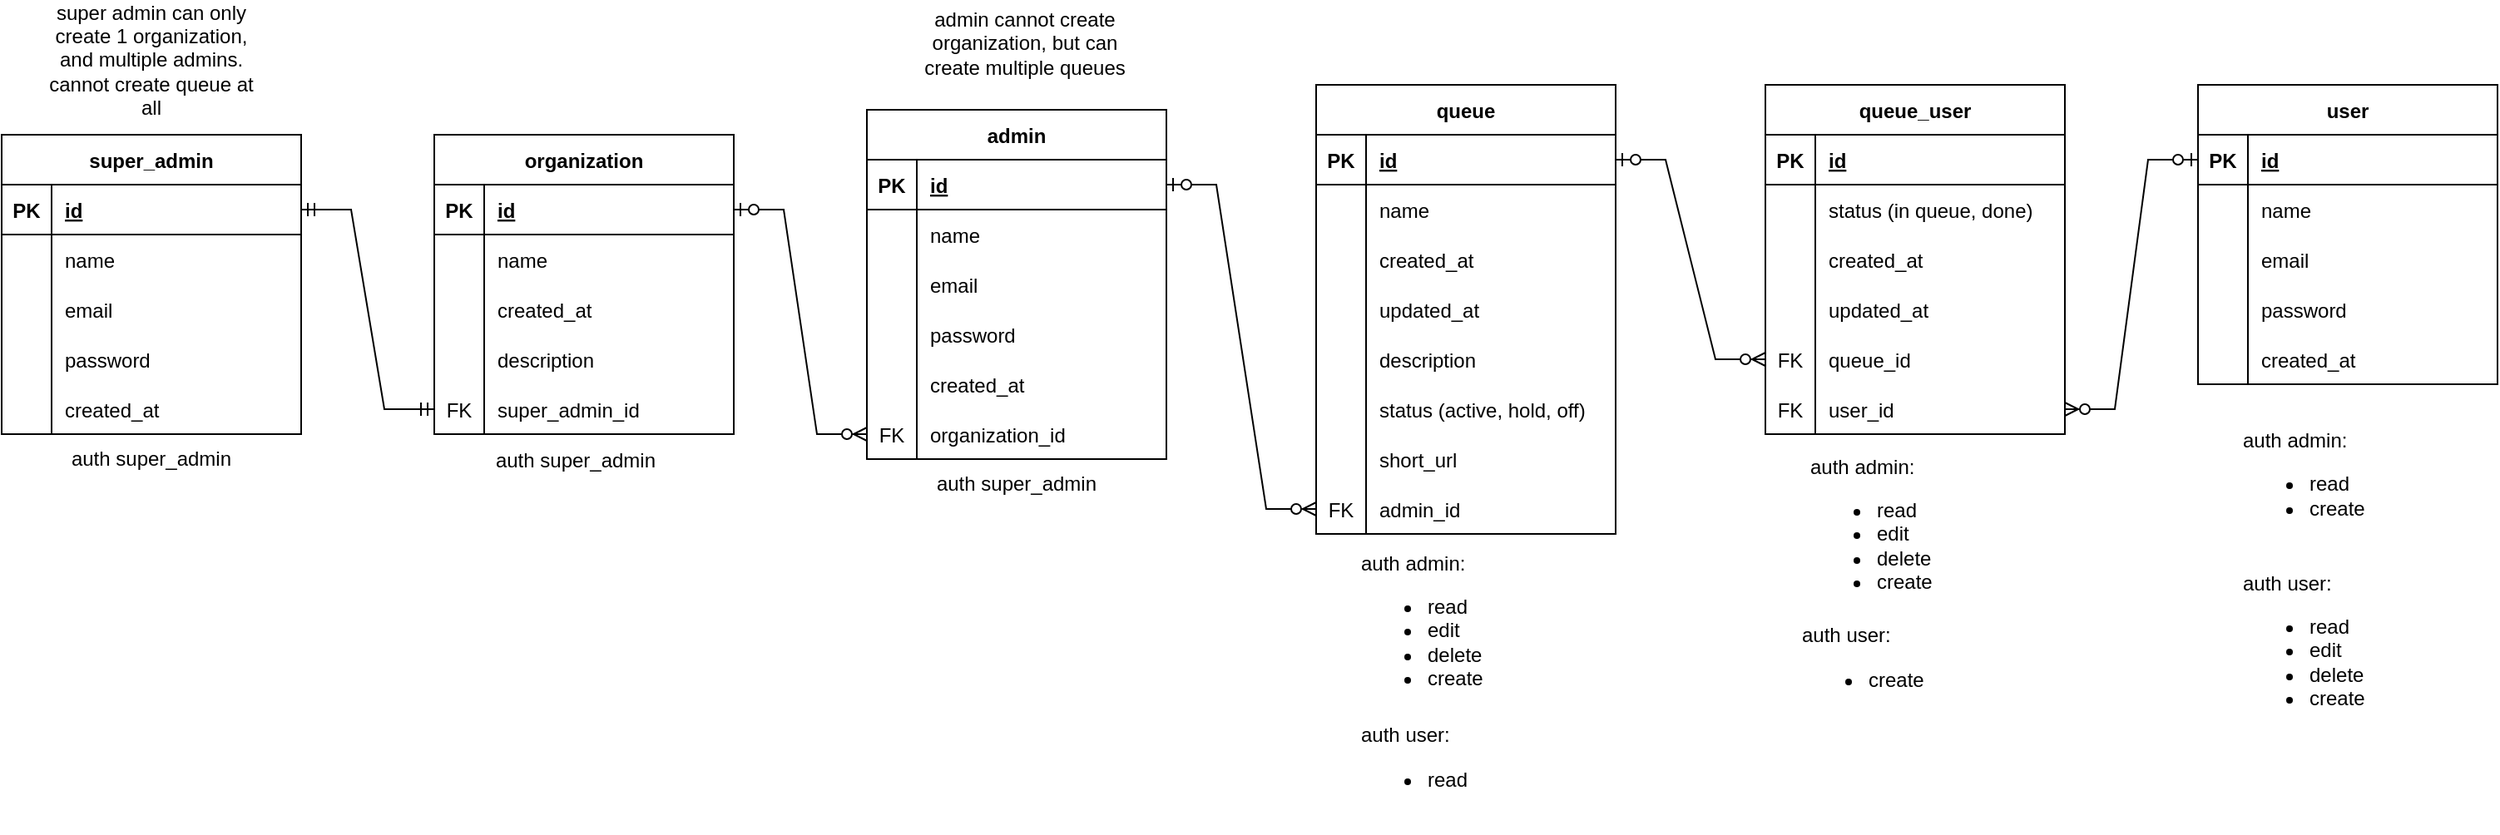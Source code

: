 <mxfile version="20.7.4" type="device" pages="2"><diagram id="3lheIwEFDr9zylDpvcpq" name="Page-1"><mxGraphModel dx="2875" dy="1371" grid="1" gridSize="10" guides="1" tooltips="1" connect="1" arrows="1" fold="1" page="1" pageScale="1" pageWidth="850" pageHeight="1100" math="0" shadow="0"><root><mxCell id="0"/><mxCell id="1" parent="0"/><mxCell id="v7TpdpNfe6Ck_e-0C7s3-78" value="queue" style="shape=table;startSize=30;container=1;collapsible=1;childLayout=tableLayout;fixedRows=1;rowLines=0;fontStyle=1;align=center;resizeLast=1;" parent="1" vertex="1"><mxGeometry x="500" y="220" width="180" height="270" as="geometry"/></mxCell><mxCell id="v7TpdpNfe6Ck_e-0C7s3-79" value="" style="shape=tableRow;horizontal=0;startSize=0;swimlaneHead=0;swimlaneBody=0;fillColor=none;collapsible=0;dropTarget=0;points=[[0,0.5],[1,0.5]];portConstraint=eastwest;top=0;left=0;right=0;bottom=1;" parent="v7TpdpNfe6Ck_e-0C7s3-78" vertex="1"><mxGeometry y="30" width="180" height="30" as="geometry"/></mxCell><mxCell id="v7TpdpNfe6Ck_e-0C7s3-80" value="PK" style="shape=partialRectangle;connectable=0;fillColor=none;top=0;left=0;bottom=0;right=0;fontStyle=1;overflow=hidden;" parent="v7TpdpNfe6Ck_e-0C7s3-79" vertex="1"><mxGeometry width="30" height="30" as="geometry"><mxRectangle width="30" height="30" as="alternateBounds"/></mxGeometry></mxCell><mxCell id="v7TpdpNfe6Ck_e-0C7s3-81" value="id" style="shape=partialRectangle;connectable=0;fillColor=none;top=0;left=0;bottom=0;right=0;align=left;spacingLeft=6;fontStyle=5;overflow=hidden;" parent="v7TpdpNfe6Ck_e-0C7s3-79" vertex="1"><mxGeometry x="30" width="150" height="30" as="geometry"><mxRectangle width="150" height="30" as="alternateBounds"/></mxGeometry></mxCell><mxCell id="v7TpdpNfe6Ck_e-0C7s3-82" value="" style="shape=tableRow;horizontal=0;startSize=0;swimlaneHead=0;swimlaneBody=0;fillColor=none;collapsible=0;dropTarget=0;points=[[0,0.5],[1,0.5]];portConstraint=eastwest;top=0;left=0;right=0;bottom=0;" parent="v7TpdpNfe6Ck_e-0C7s3-78" vertex="1"><mxGeometry y="60" width="180" height="30" as="geometry"/></mxCell><mxCell id="v7TpdpNfe6Ck_e-0C7s3-83" value="" style="shape=partialRectangle;connectable=0;fillColor=none;top=0;left=0;bottom=0;right=0;editable=1;overflow=hidden;" parent="v7TpdpNfe6Ck_e-0C7s3-82" vertex="1"><mxGeometry width="30" height="30" as="geometry"><mxRectangle width="30" height="30" as="alternateBounds"/></mxGeometry></mxCell><mxCell id="v7TpdpNfe6Ck_e-0C7s3-84" value="name" style="shape=partialRectangle;connectable=0;fillColor=none;top=0;left=0;bottom=0;right=0;align=left;spacingLeft=6;overflow=hidden;" parent="v7TpdpNfe6Ck_e-0C7s3-82" vertex="1"><mxGeometry x="30" width="150" height="30" as="geometry"><mxRectangle width="150" height="30" as="alternateBounds"/></mxGeometry></mxCell><mxCell id="v7TpdpNfe6Ck_e-0C7s3-85" value="" style="shape=tableRow;horizontal=0;startSize=0;swimlaneHead=0;swimlaneBody=0;fillColor=none;collapsible=0;dropTarget=0;points=[[0,0.5],[1,0.5]];portConstraint=eastwest;top=0;left=0;right=0;bottom=0;" parent="v7TpdpNfe6Ck_e-0C7s3-78" vertex="1"><mxGeometry y="90" width="180" height="30" as="geometry"/></mxCell><mxCell id="v7TpdpNfe6Ck_e-0C7s3-86" value="" style="shape=partialRectangle;connectable=0;fillColor=none;top=0;left=0;bottom=0;right=0;editable=1;overflow=hidden;" parent="v7TpdpNfe6Ck_e-0C7s3-85" vertex="1"><mxGeometry width="30" height="30" as="geometry"><mxRectangle width="30" height="30" as="alternateBounds"/></mxGeometry></mxCell><mxCell id="v7TpdpNfe6Ck_e-0C7s3-87" value="created_at" style="shape=partialRectangle;connectable=0;fillColor=none;top=0;left=0;bottom=0;right=0;align=left;spacingLeft=6;overflow=hidden;" parent="v7TpdpNfe6Ck_e-0C7s3-85" vertex="1"><mxGeometry x="30" width="150" height="30" as="geometry"><mxRectangle width="150" height="30" as="alternateBounds"/></mxGeometry></mxCell><mxCell id="v7TpdpNfe6Ck_e-0C7s3-223" style="shape=tableRow;horizontal=0;startSize=0;swimlaneHead=0;swimlaneBody=0;fillColor=none;collapsible=0;dropTarget=0;points=[[0,0.5],[1,0.5]];portConstraint=eastwest;top=0;left=0;right=0;bottom=0;" parent="v7TpdpNfe6Ck_e-0C7s3-78" vertex="1"><mxGeometry y="120" width="180" height="30" as="geometry"/></mxCell><mxCell id="v7TpdpNfe6Ck_e-0C7s3-224" style="shape=partialRectangle;connectable=0;fillColor=none;top=0;left=0;bottom=0;right=0;editable=1;overflow=hidden;" parent="v7TpdpNfe6Ck_e-0C7s3-223" vertex="1"><mxGeometry width="30" height="30" as="geometry"><mxRectangle width="30" height="30" as="alternateBounds"/></mxGeometry></mxCell><mxCell id="v7TpdpNfe6Ck_e-0C7s3-225" value="updated_at" style="shape=partialRectangle;connectable=0;fillColor=none;top=0;left=0;bottom=0;right=0;align=left;spacingLeft=6;overflow=hidden;" parent="v7TpdpNfe6Ck_e-0C7s3-223" vertex="1"><mxGeometry x="30" width="150" height="30" as="geometry"><mxRectangle width="150" height="30" as="alternateBounds"/></mxGeometry></mxCell><mxCell id="v7TpdpNfe6Ck_e-0C7s3-88" value="" style="shape=tableRow;horizontal=0;startSize=0;swimlaneHead=0;swimlaneBody=0;fillColor=none;collapsible=0;dropTarget=0;points=[[0,0.5],[1,0.5]];portConstraint=eastwest;top=0;left=0;right=0;bottom=0;" parent="v7TpdpNfe6Ck_e-0C7s3-78" vertex="1"><mxGeometry y="150" width="180" height="30" as="geometry"/></mxCell><mxCell id="v7TpdpNfe6Ck_e-0C7s3-89" value="" style="shape=partialRectangle;connectable=0;fillColor=none;top=0;left=0;bottom=0;right=0;editable=1;overflow=hidden;" parent="v7TpdpNfe6Ck_e-0C7s3-88" vertex="1"><mxGeometry width="30" height="30" as="geometry"><mxRectangle width="30" height="30" as="alternateBounds"/></mxGeometry></mxCell><mxCell id="v7TpdpNfe6Ck_e-0C7s3-90" value="description" style="shape=partialRectangle;connectable=0;fillColor=none;top=0;left=0;bottom=0;right=0;align=left;spacingLeft=6;overflow=hidden;" parent="v7TpdpNfe6Ck_e-0C7s3-88" vertex="1"><mxGeometry x="30" width="150" height="30" as="geometry"><mxRectangle width="150" height="30" as="alternateBounds"/></mxGeometry></mxCell><mxCell id="v7TpdpNfe6Ck_e-0C7s3-123" style="shape=tableRow;horizontal=0;startSize=0;swimlaneHead=0;swimlaneBody=0;fillColor=none;collapsible=0;dropTarget=0;points=[[0,0.5],[1,0.5]];portConstraint=eastwest;top=0;left=0;right=0;bottom=0;" parent="v7TpdpNfe6Ck_e-0C7s3-78" vertex="1"><mxGeometry y="180" width="180" height="30" as="geometry"/></mxCell><mxCell id="v7TpdpNfe6Ck_e-0C7s3-124" style="shape=partialRectangle;connectable=0;fillColor=none;top=0;left=0;bottom=0;right=0;editable=1;overflow=hidden;" parent="v7TpdpNfe6Ck_e-0C7s3-123" vertex="1"><mxGeometry width="30" height="30" as="geometry"><mxRectangle width="30" height="30" as="alternateBounds"/></mxGeometry></mxCell><mxCell id="v7TpdpNfe6Ck_e-0C7s3-125" value="status (active, hold, off)" style="shape=partialRectangle;connectable=0;fillColor=none;top=0;left=0;bottom=0;right=0;align=left;spacingLeft=6;overflow=hidden;" parent="v7TpdpNfe6Ck_e-0C7s3-123" vertex="1"><mxGeometry x="30" width="150" height="30" as="geometry"><mxRectangle width="150" height="30" as="alternateBounds"/></mxGeometry></mxCell><mxCell id="TuNRcW7SPbyJxZ-QX7k0-10" style="shape=tableRow;horizontal=0;startSize=0;swimlaneHead=0;swimlaneBody=0;fillColor=none;collapsible=0;dropTarget=0;points=[[0,0.5],[1,0.5]];portConstraint=eastwest;top=0;left=0;right=0;bottom=0;" parent="v7TpdpNfe6Ck_e-0C7s3-78" vertex="1"><mxGeometry y="210" width="180" height="30" as="geometry"/></mxCell><mxCell id="TuNRcW7SPbyJxZ-QX7k0-11" style="shape=partialRectangle;connectable=0;fillColor=none;top=0;left=0;bottom=0;right=0;editable=1;overflow=hidden;" parent="TuNRcW7SPbyJxZ-QX7k0-10" vertex="1"><mxGeometry width="30" height="30" as="geometry"><mxRectangle width="30" height="30" as="alternateBounds"/></mxGeometry></mxCell><mxCell id="TuNRcW7SPbyJxZ-QX7k0-12" value="short_url" style="shape=partialRectangle;connectable=0;fillColor=none;top=0;left=0;bottom=0;right=0;align=left;spacingLeft=6;overflow=hidden;" parent="TuNRcW7SPbyJxZ-QX7k0-10" vertex="1"><mxGeometry x="30" width="150" height="30" as="geometry"><mxRectangle width="150" height="30" as="alternateBounds"/></mxGeometry></mxCell><mxCell id="v7TpdpNfe6Ck_e-0C7s3-105" style="shape=tableRow;horizontal=0;startSize=0;swimlaneHead=0;swimlaneBody=0;fillColor=none;collapsible=0;dropTarget=0;points=[[0,0.5],[1,0.5]];portConstraint=eastwest;top=0;left=0;right=0;bottom=0;" parent="v7TpdpNfe6Ck_e-0C7s3-78" vertex="1"><mxGeometry y="240" width="180" height="30" as="geometry"/></mxCell><mxCell id="v7TpdpNfe6Ck_e-0C7s3-106" value="FK" style="shape=partialRectangle;connectable=0;fillColor=none;top=0;left=0;bottom=0;right=0;editable=1;overflow=hidden;" parent="v7TpdpNfe6Ck_e-0C7s3-105" vertex="1"><mxGeometry width="30" height="30" as="geometry"><mxRectangle width="30" height="30" as="alternateBounds"/></mxGeometry></mxCell><mxCell id="v7TpdpNfe6Ck_e-0C7s3-107" value="admin_id" style="shape=partialRectangle;connectable=0;fillColor=none;top=0;left=0;bottom=0;right=0;align=left;spacingLeft=6;overflow=hidden;" parent="v7TpdpNfe6Ck_e-0C7s3-105" vertex="1"><mxGeometry x="30" width="150" height="30" as="geometry"><mxRectangle width="150" height="30" as="alternateBounds"/></mxGeometry></mxCell><mxCell id="v7TpdpNfe6Ck_e-0C7s3-126" value="admin" style="shape=table;startSize=30;container=1;collapsible=1;childLayout=tableLayout;fixedRows=1;rowLines=0;fontStyle=1;align=center;resizeLast=1;" parent="1" vertex="1"><mxGeometry x="230" y="235" width="180" height="210" as="geometry"/></mxCell><mxCell id="v7TpdpNfe6Ck_e-0C7s3-127" value="" style="shape=tableRow;horizontal=0;startSize=0;swimlaneHead=0;swimlaneBody=0;fillColor=none;collapsible=0;dropTarget=0;points=[[0,0.5],[1,0.5]];portConstraint=eastwest;top=0;left=0;right=0;bottom=1;" parent="v7TpdpNfe6Ck_e-0C7s3-126" vertex="1"><mxGeometry y="30" width="180" height="30" as="geometry"/></mxCell><mxCell id="v7TpdpNfe6Ck_e-0C7s3-128" value="PK" style="shape=partialRectangle;connectable=0;fillColor=none;top=0;left=0;bottom=0;right=0;fontStyle=1;overflow=hidden;" parent="v7TpdpNfe6Ck_e-0C7s3-127" vertex="1"><mxGeometry width="30" height="30" as="geometry"><mxRectangle width="30" height="30" as="alternateBounds"/></mxGeometry></mxCell><mxCell id="v7TpdpNfe6Ck_e-0C7s3-129" value="id" style="shape=partialRectangle;connectable=0;fillColor=none;top=0;left=0;bottom=0;right=0;align=left;spacingLeft=6;fontStyle=5;overflow=hidden;" parent="v7TpdpNfe6Ck_e-0C7s3-127" vertex="1"><mxGeometry x="30" width="150" height="30" as="geometry"><mxRectangle width="150" height="30" as="alternateBounds"/></mxGeometry></mxCell><mxCell id="v7TpdpNfe6Ck_e-0C7s3-130" value="" style="shape=tableRow;horizontal=0;startSize=0;swimlaneHead=0;swimlaneBody=0;fillColor=none;collapsible=0;dropTarget=0;points=[[0,0.5],[1,0.5]];portConstraint=eastwest;top=0;left=0;right=0;bottom=0;" parent="v7TpdpNfe6Ck_e-0C7s3-126" vertex="1"><mxGeometry y="60" width="180" height="30" as="geometry"/></mxCell><mxCell id="v7TpdpNfe6Ck_e-0C7s3-131" value="" style="shape=partialRectangle;connectable=0;fillColor=none;top=0;left=0;bottom=0;right=0;editable=1;overflow=hidden;" parent="v7TpdpNfe6Ck_e-0C7s3-130" vertex="1"><mxGeometry width="30" height="30" as="geometry"><mxRectangle width="30" height="30" as="alternateBounds"/></mxGeometry></mxCell><mxCell id="v7TpdpNfe6Ck_e-0C7s3-132" value="name" style="shape=partialRectangle;connectable=0;fillColor=none;top=0;left=0;bottom=0;right=0;align=left;spacingLeft=6;overflow=hidden;" parent="v7TpdpNfe6Ck_e-0C7s3-130" vertex="1"><mxGeometry x="30" width="150" height="30" as="geometry"><mxRectangle width="150" height="30" as="alternateBounds"/></mxGeometry></mxCell><mxCell id="v7TpdpNfe6Ck_e-0C7s3-133" value="" style="shape=tableRow;horizontal=0;startSize=0;swimlaneHead=0;swimlaneBody=0;fillColor=none;collapsible=0;dropTarget=0;points=[[0,0.5],[1,0.5]];portConstraint=eastwest;top=0;left=0;right=0;bottom=0;" parent="v7TpdpNfe6Ck_e-0C7s3-126" vertex="1"><mxGeometry y="90" width="180" height="30" as="geometry"/></mxCell><mxCell id="v7TpdpNfe6Ck_e-0C7s3-134" value="" style="shape=partialRectangle;connectable=0;fillColor=none;top=0;left=0;bottom=0;right=0;editable=1;overflow=hidden;" parent="v7TpdpNfe6Ck_e-0C7s3-133" vertex="1"><mxGeometry width="30" height="30" as="geometry"><mxRectangle width="30" height="30" as="alternateBounds"/></mxGeometry></mxCell><mxCell id="v7TpdpNfe6Ck_e-0C7s3-135" value="email" style="shape=partialRectangle;connectable=0;fillColor=none;top=0;left=0;bottom=0;right=0;align=left;spacingLeft=6;overflow=hidden;" parent="v7TpdpNfe6Ck_e-0C7s3-133" vertex="1"><mxGeometry x="30" width="150" height="30" as="geometry"><mxRectangle width="150" height="30" as="alternateBounds"/></mxGeometry></mxCell><mxCell id="TuNRcW7SPbyJxZ-QX7k0-7" style="shape=tableRow;horizontal=0;startSize=0;swimlaneHead=0;swimlaneBody=0;fillColor=none;collapsible=0;dropTarget=0;points=[[0,0.5],[1,0.5]];portConstraint=eastwest;top=0;left=0;right=0;bottom=0;" parent="v7TpdpNfe6Ck_e-0C7s3-126" vertex="1"><mxGeometry y="120" width="180" height="30" as="geometry"/></mxCell><mxCell id="TuNRcW7SPbyJxZ-QX7k0-8" style="shape=partialRectangle;connectable=0;fillColor=none;top=0;left=0;bottom=0;right=0;editable=1;overflow=hidden;fontStyle=0" parent="TuNRcW7SPbyJxZ-QX7k0-7" vertex="1"><mxGeometry width="30" height="30" as="geometry"><mxRectangle width="30" height="30" as="alternateBounds"/></mxGeometry></mxCell><mxCell id="TuNRcW7SPbyJxZ-QX7k0-9" value="password" style="shape=partialRectangle;connectable=0;fillColor=none;top=0;left=0;bottom=0;right=0;align=left;spacingLeft=6;overflow=hidden;" parent="TuNRcW7SPbyJxZ-QX7k0-7" vertex="1"><mxGeometry x="30" width="150" height="30" as="geometry"><mxRectangle width="150" height="30" as="alternateBounds"/></mxGeometry></mxCell><mxCell id="v7TpdpNfe6Ck_e-0C7s3-195" style="shape=tableRow;horizontal=0;startSize=0;swimlaneHead=0;swimlaneBody=0;fillColor=none;collapsible=0;dropTarget=0;points=[[0,0.5],[1,0.5]];portConstraint=eastwest;top=0;left=0;right=0;bottom=0;" parent="v7TpdpNfe6Ck_e-0C7s3-126" vertex="1"><mxGeometry y="150" width="180" height="30" as="geometry"/></mxCell><mxCell id="v7TpdpNfe6Ck_e-0C7s3-196" style="shape=partialRectangle;connectable=0;fillColor=none;top=0;left=0;bottom=0;right=0;editable=1;overflow=hidden;" parent="v7TpdpNfe6Ck_e-0C7s3-195" vertex="1"><mxGeometry width="30" height="30" as="geometry"><mxRectangle width="30" height="30" as="alternateBounds"/></mxGeometry></mxCell><mxCell id="v7TpdpNfe6Ck_e-0C7s3-197" value="created_at" style="shape=partialRectangle;connectable=0;fillColor=none;top=0;left=0;bottom=0;right=0;align=left;spacingLeft=6;overflow=hidden;" parent="v7TpdpNfe6Ck_e-0C7s3-195" vertex="1"><mxGeometry x="30" width="150" height="30" as="geometry"><mxRectangle width="150" height="30" as="alternateBounds"/></mxGeometry></mxCell><mxCell id="v7TpdpNfe6Ck_e-0C7s3-211" style="shape=tableRow;horizontal=0;startSize=0;swimlaneHead=0;swimlaneBody=0;fillColor=none;collapsible=0;dropTarget=0;points=[[0,0.5],[1,0.5]];portConstraint=eastwest;top=0;left=0;right=0;bottom=0;" parent="v7TpdpNfe6Ck_e-0C7s3-126" vertex="1"><mxGeometry y="180" width="180" height="30" as="geometry"/></mxCell><mxCell id="v7TpdpNfe6Ck_e-0C7s3-212" value="FK" style="shape=partialRectangle;connectable=0;fillColor=none;top=0;left=0;bottom=0;right=0;editable=1;overflow=hidden;fontStyle=0" parent="v7TpdpNfe6Ck_e-0C7s3-211" vertex="1"><mxGeometry width="30" height="30" as="geometry"><mxRectangle width="30" height="30" as="alternateBounds"/></mxGeometry></mxCell><mxCell id="v7TpdpNfe6Ck_e-0C7s3-213" value="organization_id" style="shape=partialRectangle;connectable=0;fillColor=none;top=0;left=0;bottom=0;right=0;align=left;spacingLeft=6;overflow=hidden;" parent="v7TpdpNfe6Ck_e-0C7s3-211" vertex="1"><mxGeometry x="30" width="150" height="30" as="geometry"><mxRectangle width="150" height="30" as="alternateBounds"/></mxGeometry></mxCell><mxCell id="v7TpdpNfe6Ck_e-0C7s3-148" value="organization" style="shape=table;startSize=30;container=1;collapsible=1;childLayout=tableLayout;fixedRows=1;rowLines=0;fontStyle=1;align=center;resizeLast=1;" parent="1" vertex="1"><mxGeometry x="-30" y="250" width="180" height="180" as="geometry"/></mxCell><mxCell id="v7TpdpNfe6Ck_e-0C7s3-149" value="" style="shape=tableRow;horizontal=0;startSize=0;swimlaneHead=0;swimlaneBody=0;fillColor=none;collapsible=0;dropTarget=0;points=[[0,0.5],[1,0.5]];portConstraint=eastwest;top=0;left=0;right=0;bottom=1;" parent="v7TpdpNfe6Ck_e-0C7s3-148" vertex="1"><mxGeometry y="30" width="180" height="30" as="geometry"/></mxCell><mxCell id="v7TpdpNfe6Ck_e-0C7s3-150" value="PK" style="shape=partialRectangle;connectable=0;fillColor=none;top=0;left=0;bottom=0;right=0;fontStyle=1;overflow=hidden;" parent="v7TpdpNfe6Ck_e-0C7s3-149" vertex="1"><mxGeometry width="30" height="30" as="geometry"><mxRectangle width="30" height="30" as="alternateBounds"/></mxGeometry></mxCell><mxCell id="v7TpdpNfe6Ck_e-0C7s3-151" value="id" style="shape=partialRectangle;connectable=0;fillColor=none;top=0;left=0;bottom=0;right=0;align=left;spacingLeft=6;fontStyle=5;overflow=hidden;" parent="v7TpdpNfe6Ck_e-0C7s3-149" vertex="1"><mxGeometry x="30" width="150" height="30" as="geometry"><mxRectangle width="150" height="30" as="alternateBounds"/></mxGeometry></mxCell><mxCell id="v7TpdpNfe6Ck_e-0C7s3-152" value="" style="shape=tableRow;horizontal=0;startSize=0;swimlaneHead=0;swimlaneBody=0;fillColor=none;collapsible=0;dropTarget=0;points=[[0,0.5],[1,0.5]];portConstraint=eastwest;top=0;left=0;right=0;bottom=0;" parent="v7TpdpNfe6Ck_e-0C7s3-148" vertex="1"><mxGeometry y="60" width="180" height="30" as="geometry"/></mxCell><mxCell id="v7TpdpNfe6Ck_e-0C7s3-153" value="" style="shape=partialRectangle;connectable=0;fillColor=none;top=0;left=0;bottom=0;right=0;editable=1;overflow=hidden;" parent="v7TpdpNfe6Ck_e-0C7s3-152" vertex="1"><mxGeometry width="30" height="30" as="geometry"><mxRectangle width="30" height="30" as="alternateBounds"/></mxGeometry></mxCell><mxCell id="v7TpdpNfe6Ck_e-0C7s3-154" value="name" style="shape=partialRectangle;connectable=0;fillColor=none;top=0;left=0;bottom=0;right=0;align=left;spacingLeft=6;overflow=hidden;" parent="v7TpdpNfe6Ck_e-0C7s3-152" vertex="1"><mxGeometry x="30" width="150" height="30" as="geometry"><mxRectangle width="150" height="30" as="alternateBounds"/></mxGeometry></mxCell><mxCell id="v7TpdpNfe6Ck_e-0C7s3-155" value="" style="shape=tableRow;horizontal=0;startSize=0;swimlaneHead=0;swimlaneBody=0;fillColor=none;collapsible=0;dropTarget=0;points=[[0,0.5],[1,0.5]];portConstraint=eastwest;top=0;left=0;right=0;bottom=0;" parent="v7TpdpNfe6Ck_e-0C7s3-148" vertex="1"><mxGeometry y="90" width="180" height="30" as="geometry"/></mxCell><mxCell id="v7TpdpNfe6Ck_e-0C7s3-156" value="" style="shape=partialRectangle;connectable=0;fillColor=none;top=0;left=0;bottom=0;right=0;editable=1;overflow=hidden;" parent="v7TpdpNfe6Ck_e-0C7s3-155" vertex="1"><mxGeometry width="30" height="30" as="geometry"><mxRectangle width="30" height="30" as="alternateBounds"/></mxGeometry></mxCell><mxCell id="v7TpdpNfe6Ck_e-0C7s3-157" value="created_at" style="shape=partialRectangle;connectable=0;fillColor=none;top=0;left=0;bottom=0;right=0;align=left;spacingLeft=6;overflow=hidden;" parent="v7TpdpNfe6Ck_e-0C7s3-155" vertex="1"><mxGeometry x="30" width="150" height="30" as="geometry"><mxRectangle width="150" height="30" as="alternateBounds"/></mxGeometry></mxCell><mxCell id="v7TpdpNfe6Ck_e-0C7s3-158" value="" style="shape=tableRow;horizontal=0;startSize=0;swimlaneHead=0;swimlaneBody=0;fillColor=none;collapsible=0;dropTarget=0;points=[[0,0.5],[1,0.5]];portConstraint=eastwest;top=0;left=0;right=0;bottom=0;" parent="v7TpdpNfe6Ck_e-0C7s3-148" vertex="1"><mxGeometry y="120" width="180" height="30" as="geometry"/></mxCell><mxCell id="v7TpdpNfe6Ck_e-0C7s3-159" value="" style="shape=partialRectangle;connectable=0;fillColor=none;top=0;left=0;bottom=0;right=0;editable=1;overflow=hidden;" parent="v7TpdpNfe6Ck_e-0C7s3-158" vertex="1"><mxGeometry width="30" height="30" as="geometry"><mxRectangle width="30" height="30" as="alternateBounds"/></mxGeometry></mxCell><mxCell id="v7TpdpNfe6Ck_e-0C7s3-160" value="description" style="shape=partialRectangle;connectable=0;fillColor=none;top=0;left=0;bottom=0;right=0;align=left;spacingLeft=6;overflow=hidden;" parent="v7TpdpNfe6Ck_e-0C7s3-158" vertex="1"><mxGeometry x="30" width="150" height="30" as="geometry"><mxRectangle width="150" height="30" as="alternateBounds"/></mxGeometry></mxCell><mxCell id="TuNRcW7SPbyJxZ-QX7k0-36" style="shape=tableRow;horizontal=0;startSize=0;swimlaneHead=0;swimlaneBody=0;fillColor=none;collapsible=0;dropTarget=0;points=[[0,0.5],[1,0.5]];portConstraint=eastwest;top=0;left=0;right=0;bottom=0;" parent="v7TpdpNfe6Ck_e-0C7s3-148" vertex="1"><mxGeometry y="150" width="180" height="30" as="geometry"/></mxCell><mxCell id="TuNRcW7SPbyJxZ-QX7k0-37" value="FK" style="shape=partialRectangle;connectable=0;fillColor=none;top=0;left=0;bottom=0;right=0;editable=1;overflow=hidden;" parent="TuNRcW7SPbyJxZ-QX7k0-36" vertex="1"><mxGeometry width="30" height="30" as="geometry"><mxRectangle width="30" height="30" as="alternateBounds"/></mxGeometry></mxCell><mxCell id="TuNRcW7SPbyJxZ-QX7k0-38" value="super_admin_id" style="shape=partialRectangle;connectable=0;fillColor=none;top=0;left=0;bottom=0;right=0;align=left;spacingLeft=6;overflow=hidden;" parent="TuNRcW7SPbyJxZ-QX7k0-36" vertex="1"><mxGeometry x="30" width="150" height="30" as="geometry"><mxRectangle width="150" height="30" as="alternateBounds"/></mxGeometry></mxCell><mxCell id="v7TpdpNfe6Ck_e-0C7s3-170" value="user" style="shape=table;startSize=30;container=1;collapsible=1;childLayout=tableLayout;fixedRows=1;rowLines=0;fontStyle=1;align=center;resizeLast=1;" parent="1" vertex="1"><mxGeometry x="1030" y="220" width="180" height="180" as="geometry"/></mxCell><mxCell id="v7TpdpNfe6Ck_e-0C7s3-171" value="" style="shape=tableRow;horizontal=0;startSize=0;swimlaneHead=0;swimlaneBody=0;fillColor=none;collapsible=0;dropTarget=0;points=[[0,0.5],[1,0.5]];portConstraint=eastwest;top=0;left=0;right=0;bottom=1;" parent="v7TpdpNfe6Ck_e-0C7s3-170" vertex="1"><mxGeometry y="30" width="180" height="30" as="geometry"/></mxCell><mxCell id="v7TpdpNfe6Ck_e-0C7s3-172" value="PK" style="shape=partialRectangle;connectable=0;fillColor=none;top=0;left=0;bottom=0;right=0;fontStyle=1;overflow=hidden;" parent="v7TpdpNfe6Ck_e-0C7s3-171" vertex="1"><mxGeometry width="30" height="30" as="geometry"><mxRectangle width="30" height="30" as="alternateBounds"/></mxGeometry></mxCell><mxCell id="v7TpdpNfe6Ck_e-0C7s3-173" value="id" style="shape=partialRectangle;connectable=0;fillColor=none;top=0;left=0;bottom=0;right=0;align=left;spacingLeft=6;fontStyle=5;overflow=hidden;" parent="v7TpdpNfe6Ck_e-0C7s3-171" vertex="1"><mxGeometry x="30" width="150" height="30" as="geometry"><mxRectangle width="150" height="30" as="alternateBounds"/></mxGeometry></mxCell><mxCell id="v7TpdpNfe6Ck_e-0C7s3-174" value="" style="shape=tableRow;horizontal=0;startSize=0;swimlaneHead=0;swimlaneBody=0;fillColor=none;collapsible=0;dropTarget=0;points=[[0,0.5],[1,0.5]];portConstraint=eastwest;top=0;left=0;right=0;bottom=0;" parent="v7TpdpNfe6Ck_e-0C7s3-170" vertex="1"><mxGeometry y="60" width="180" height="30" as="geometry"/></mxCell><mxCell id="v7TpdpNfe6Ck_e-0C7s3-175" value="" style="shape=partialRectangle;connectable=0;fillColor=none;top=0;left=0;bottom=0;right=0;editable=1;overflow=hidden;" parent="v7TpdpNfe6Ck_e-0C7s3-174" vertex="1"><mxGeometry width="30" height="30" as="geometry"><mxRectangle width="30" height="30" as="alternateBounds"/></mxGeometry></mxCell><mxCell id="v7TpdpNfe6Ck_e-0C7s3-176" value="name" style="shape=partialRectangle;connectable=0;fillColor=none;top=0;left=0;bottom=0;right=0;align=left;spacingLeft=6;overflow=hidden;" parent="v7TpdpNfe6Ck_e-0C7s3-174" vertex="1"><mxGeometry x="30" width="150" height="30" as="geometry"><mxRectangle width="150" height="30" as="alternateBounds"/></mxGeometry></mxCell><mxCell id="v7TpdpNfe6Ck_e-0C7s3-177" value="" style="shape=tableRow;horizontal=0;startSize=0;swimlaneHead=0;swimlaneBody=0;fillColor=none;collapsible=0;dropTarget=0;points=[[0,0.5],[1,0.5]];portConstraint=eastwest;top=0;left=0;right=0;bottom=0;" parent="v7TpdpNfe6Ck_e-0C7s3-170" vertex="1"><mxGeometry y="90" width="180" height="30" as="geometry"/></mxCell><mxCell id="v7TpdpNfe6Ck_e-0C7s3-178" value="" style="shape=partialRectangle;connectable=0;fillColor=none;top=0;left=0;bottom=0;right=0;editable=1;overflow=hidden;" parent="v7TpdpNfe6Ck_e-0C7s3-177" vertex="1"><mxGeometry width="30" height="30" as="geometry"><mxRectangle width="30" height="30" as="alternateBounds"/></mxGeometry></mxCell><mxCell id="v7TpdpNfe6Ck_e-0C7s3-179" value="email" style="shape=partialRectangle;connectable=0;fillColor=none;top=0;left=0;bottom=0;right=0;align=left;spacingLeft=6;overflow=hidden;" parent="v7TpdpNfe6Ck_e-0C7s3-177" vertex="1"><mxGeometry x="30" width="150" height="30" as="geometry"><mxRectangle width="150" height="30" as="alternateBounds"/></mxGeometry></mxCell><mxCell id="L_kbWTpeg870Jr8ytF9w-1" style="shape=tableRow;horizontal=0;startSize=0;swimlaneHead=0;swimlaneBody=0;fillColor=none;collapsible=0;dropTarget=0;points=[[0,0.5],[1,0.5]];portConstraint=eastwest;top=0;left=0;right=0;bottom=0;" parent="v7TpdpNfe6Ck_e-0C7s3-170" vertex="1"><mxGeometry y="120" width="180" height="30" as="geometry"/></mxCell><mxCell id="L_kbWTpeg870Jr8ytF9w-2" style="shape=partialRectangle;connectable=0;fillColor=none;top=0;left=0;bottom=0;right=0;editable=1;overflow=hidden;" parent="L_kbWTpeg870Jr8ytF9w-1" vertex="1"><mxGeometry width="30" height="30" as="geometry"><mxRectangle width="30" height="30" as="alternateBounds"/></mxGeometry></mxCell><mxCell id="L_kbWTpeg870Jr8ytF9w-3" value="password" style="shape=partialRectangle;connectable=0;fillColor=none;top=0;left=0;bottom=0;right=0;align=left;spacingLeft=6;overflow=hidden;" parent="L_kbWTpeg870Jr8ytF9w-1" vertex="1"><mxGeometry x="30" width="150" height="30" as="geometry"><mxRectangle width="150" height="30" as="alternateBounds"/></mxGeometry></mxCell><mxCell id="v7TpdpNfe6Ck_e-0C7s3-220" style="shape=tableRow;horizontal=0;startSize=0;swimlaneHead=0;swimlaneBody=0;fillColor=none;collapsible=0;dropTarget=0;points=[[0,0.5],[1,0.5]];portConstraint=eastwest;top=0;left=0;right=0;bottom=0;" parent="v7TpdpNfe6Ck_e-0C7s3-170" vertex="1"><mxGeometry y="150" width="180" height="30" as="geometry"/></mxCell><mxCell id="v7TpdpNfe6Ck_e-0C7s3-221" style="shape=partialRectangle;connectable=0;fillColor=none;top=0;left=0;bottom=0;right=0;editable=1;overflow=hidden;" parent="v7TpdpNfe6Ck_e-0C7s3-220" vertex="1"><mxGeometry width="30" height="30" as="geometry"><mxRectangle width="30" height="30" as="alternateBounds"/></mxGeometry></mxCell><mxCell id="v7TpdpNfe6Ck_e-0C7s3-222" value="created_at" style="shape=partialRectangle;connectable=0;fillColor=none;top=0;left=0;bottom=0;right=0;align=left;spacingLeft=6;overflow=hidden;" parent="v7TpdpNfe6Ck_e-0C7s3-220" vertex="1"><mxGeometry x="30" width="150" height="30" as="geometry"><mxRectangle width="150" height="30" as="alternateBounds"/></mxGeometry></mxCell><mxCell id="v7TpdpNfe6Ck_e-0C7s3-198" value="queue_user" style="shape=table;startSize=30;container=1;collapsible=1;childLayout=tableLayout;fixedRows=1;rowLines=0;fontStyle=1;align=center;resizeLast=1;" parent="1" vertex="1"><mxGeometry x="770" y="220" width="180" height="210" as="geometry"/></mxCell><mxCell id="v7TpdpNfe6Ck_e-0C7s3-199" value="" style="shape=tableRow;horizontal=0;startSize=0;swimlaneHead=0;swimlaneBody=0;fillColor=none;collapsible=0;dropTarget=0;points=[[0,0.5],[1,0.5]];portConstraint=eastwest;top=0;left=0;right=0;bottom=1;" parent="v7TpdpNfe6Ck_e-0C7s3-198" vertex="1"><mxGeometry y="30" width="180" height="30" as="geometry"/></mxCell><mxCell id="v7TpdpNfe6Ck_e-0C7s3-200" value="PK" style="shape=partialRectangle;connectable=0;fillColor=none;top=0;left=0;bottom=0;right=0;fontStyle=1;overflow=hidden;" parent="v7TpdpNfe6Ck_e-0C7s3-199" vertex="1"><mxGeometry width="30" height="30" as="geometry"><mxRectangle width="30" height="30" as="alternateBounds"/></mxGeometry></mxCell><mxCell id="v7TpdpNfe6Ck_e-0C7s3-201" value="id" style="shape=partialRectangle;connectable=0;fillColor=none;top=0;left=0;bottom=0;right=0;align=left;spacingLeft=6;fontStyle=5;overflow=hidden;" parent="v7TpdpNfe6Ck_e-0C7s3-199" vertex="1"><mxGeometry x="30" width="150" height="30" as="geometry"><mxRectangle width="150" height="30" as="alternateBounds"/></mxGeometry></mxCell><mxCell id="v7TpdpNfe6Ck_e-0C7s3-208" style="shape=tableRow;horizontal=0;startSize=0;swimlaneHead=0;swimlaneBody=0;fillColor=none;collapsible=0;dropTarget=0;points=[[0,0.5],[1,0.5]];portConstraint=eastwest;top=0;left=0;right=0;bottom=0;" parent="v7TpdpNfe6Ck_e-0C7s3-198" vertex="1"><mxGeometry y="60" width="180" height="30" as="geometry"/></mxCell><mxCell id="v7TpdpNfe6Ck_e-0C7s3-209" style="shape=partialRectangle;connectable=0;fillColor=none;top=0;left=0;bottom=0;right=0;editable=1;overflow=hidden;" parent="v7TpdpNfe6Ck_e-0C7s3-208" vertex="1"><mxGeometry width="30" height="30" as="geometry"><mxRectangle width="30" height="30" as="alternateBounds"/></mxGeometry></mxCell><mxCell id="v7TpdpNfe6Ck_e-0C7s3-210" value="status (in queue, done)" style="shape=partialRectangle;connectable=0;fillColor=none;top=0;left=0;bottom=0;right=0;align=left;spacingLeft=6;overflow=hidden;" parent="v7TpdpNfe6Ck_e-0C7s3-208" vertex="1"><mxGeometry x="30" width="150" height="30" as="geometry"><mxRectangle width="150" height="30" as="alternateBounds"/></mxGeometry></mxCell><mxCell id="v7TpdpNfe6Ck_e-0C7s3-214" style="shape=tableRow;horizontal=0;startSize=0;swimlaneHead=0;swimlaneBody=0;fillColor=none;collapsible=0;dropTarget=0;points=[[0,0.5],[1,0.5]];portConstraint=eastwest;top=0;left=0;right=0;bottom=0;" parent="v7TpdpNfe6Ck_e-0C7s3-198" vertex="1"><mxGeometry y="90" width="180" height="30" as="geometry"/></mxCell><mxCell id="v7TpdpNfe6Ck_e-0C7s3-215" style="shape=partialRectangle;connectable=0;fillColor=none;top=0;left=0;bottom=0;right=0;editable=1;overflow=hidden;" parent="v7TpdpNfe6Ck_e-0C7s3-214" vertex="1"><mxGeometry width="30" height="30" as="geometry"><mxRectangle width="30" height="30" as="alternateBounds"/></mxGeometry></mxCell><mxCell id="v7TpdpNfe6Ck_e-0C7s3-216" value="created_at" style="shape=partialRectangle;connectable=0;fillColor=none;top=0;left=0;bottom=0;right=0;align=left;spacingLeft=6;overflow=hidden;" parent="v7TpdpNfe6Ck_e-0C7s3-214" vertex="1"><mxGeometry x="30" width="150" height="30" as="geometry"><mxRectangle width="150" height="30" as="alternateBounds"/></mxGeometry></mxCell><mxCell id="v7TpdpNfe6Ck_e-0C7s3-217" style="shape=tableRow;horizontal=0;startSize=0;swimlaneHead=0;swimlaneBody=0;fillColor=none;collapsible=0;dropTarget=0;points=[[0,0.5],[1,0.5]];portConstraint=eastwest;top=0;left=0;right=0;bottom=0;" parent="v7TpdpNfe6Ck_e-0C7s3-198" vertex="1"><mxGeometry y="120" width="180" height="30" as="geometry"/></mxCell><mxCell id="v7TpdpNfe6Ck_e-0C7s3-218" style="shape=partialRectangle;connectable=0;fillColor=none;top=0;left=0;bottom=0;right=0;editable=1;overflow=hidden;" parent="v7TpdpNfe6Ck_e-0C7s3-217" vertex="1"><mxGeometry width="30" height="30" as="geometry"><mxRectangle width="30" height="30" as="alternateBounds"/></mxGeometry></mxCell><mxCell id="v7TpdpNfe6Ck_e-0C7s3-219" value="updated_at" style="shape=partialRectangle;connectable=0;fillColor=none;top=0;left=0;bottom=0;right=0;align=left;spacingLeft=6;overflow=hidden;" parent="v7TpdpNfe6Ck_e-0C7s3-217" vertex="1"><mxGeometry x="30" width="150" height="30" as="geometry"><mxRectangle width="150" height="30" as="alternateBounds"/></mxGeometry></mxCell><mxCell id="v7TpdpNfe6Ck_e-0C7s3-202" value="" style="shape=tableRow;horizontal=0;startSize=0;swimlaneHead=0;swimlaneBody=0;fillColor=none;collapsible=0;dropTarget=0;points=[[0,0.5],[1,0.5]];portConstraint=eastwest;top=0;left=0;right=0;bottom=0;" parent="v7TpdpNfe6Ck_e-0C7s3-198" vertex="1"><mxGeometry y="150" width="180" height="30" as="geometry"/></mxCell><mxCell id="v7TpdpNfe6Ck_e-0C7s3-203" value="FK" style="shape=partialRectangle;connectable=0;fillColor=none;top=0;left=0;bottom=0;right=0;editable=1;overflow=hidden;" parent="v7TpdpNfe6Ck_e-0C7s3-202" vertex="1"><mxGeometry width="30" height="30" as="geometry"><mxRectangle width="30" height="30" as="alternateBounds"/></mxGeometry></mxCell><mxCell id="v7TpdpNfe6Ck_e-0C7s3-204" value="queue_id" style="shape=partialRectangle;connectable=0;fillColor=none;top=0;left=0;bottom=0;right=0;align=left;spacingLeft=6;overflow=hidden;" parent="v7TpdpNfe6Ck_e-0C7s3-202" vertex="1"><mxGeometry x="30" width="150" height="30" as="geometry"><mxRectangle width="150" height="30" as="alternateBounds"/></mxGeometry></mxCell><mxCell id="v7TpdpNfe6Ck_e-0C7s3-205" value="" style="shape=tableRow;horizontal=0;startSize=0;swimlaneHead=0;swimlaneBody=0;fillColor=none;collapsible=0;dropTarget=0;points=[[0,0.5],[1,0.5]];portConstraint=eastwest;top=0;left=0;right=0;bottom=0;" parent="v7TpdpNfe6Ck_e-0C7s3-198" vertex="1"><mxGeometry y="180" width="180" height="30" as="geometry"/></mxCell><mxCell id="v7TpdpNfe6Ck_e-0C7s3-206" value="FK" style="shape=partialRectangle;connectable=0;fillColor=none;top=0;left=0;bottom=0;right=0;editable=1;overflow=hidden;" parent="v7TpdpNfe6Ck_e-0C7s3-205" vertex="1"><mxGeometry width="30" height="30" as="geometry"><mxRectangle width="30" height="30" as="alternateBounds"/></mxGeometry></mxCell><mxCell id="v7TpdpNfe6Ck_e-0C7s3-207" value="user_id" style="shape=partialRectangle;connectable=0;fillColor=none;top=0;left=0;bottom=0;right=0;align=left;spacingLeft=6;overflow=hidden;" parent="v7TpdpNfe6Ck_e-0C7s3-205" vertex="1"><mxGeometry x="30" width="150" height="30" as="geometry"><mxRectangle width="150" height="30" as="alternateBounds"/></mxGeometry></mxCell><mxCell id="v7TpdpNfe6Ck_e-0C7s3-228" value="" style="edgeStyle=entityRelationEdgeStyle;fontSize=12;html=1;endArrow=ERzeroToMany;startArrow=ERzeroToOne;rounded=0;exitX=1;exitY=0.5;exitDx=0;exitDy=0;entryX=0;entryY=0.5;entryDx=0;entryDy=0;" parent="1" source="v7TpdpNfe6Ck_e-0C7s3-149" target="v7TpdpNfe6Ck_e-0C7s3-211" edge="1"><mxGeometry width="100" height="100" relative="1" as="geometry"><mxPoint x="240" y="370" as="sourcePoint"/><mxPoint x="340" y="270" as="targetPoint"/></mxGeometry></mxCell><mxCell id="v7TpdpNfe6Ck_e-0C7s3-229" value="" style="edgeStyle=entityRelationEdgeStyle;fontSize=12;html=1;endArrow=ERzeroToMany;startArrow=ERzeroToOne;rounded=0;exitX=1;exitY=0.5;exitDx=0;exitDy=0;entryX=0;entryY=0.5;entryDx=0;entryDy=0;" parent="1" source="v7TpdpNfe6Ck_e-0C7s3-127" target="v7TpdpNfe6Ck_e-0C7s3-105" edge="1"><mxGeometry width="100" height="100" relative="1" as="geometry"><mxPoint x="420" y="190" as="sourcePoint"/><mxPoint x="500" y="190" as="targetPoint"/></mxGeometry></mxCell><mxCell id="v7TpdpNfe6Ck_e-0C7s3-230" value="" style="edgeStyle=entityRelationEdgeStyle;fontSize=12;html=1;endArrow=ERzeroToMany;startArrow=ERzeroToOne;rounded=0;exitX=1;exitY=0.5;exitDx=0;exitDy=0;entryX=0;entryY=0.5;entryDx=0;entryDy=0;" parent="1" source="v7TpdpNfe6Ck_e-0C7s3-79" target="v7TpdpNfe6Ck_e-0C7s3-202" edge="1"><mxGeometry width="100" height="100" relative="1" as="geometry"><mxPoint x="410" y="275" as="sourcePoint"/><mxPoint x="510" y="425.0" as="targetPoint"/></mxGeometry></mxCell><mxCell id="v7TpdpNfe6Ck_e-0C7s3-231" value="" style="edgeStyle=entityRelationEdgeStyle;fontSize=12;html=1;endArrow=ERzeroToMany;startArrow=ERzeroToOne;rounded=0;exitX=0;exitY=0.5;exitDx=0;exitDy=0;entryX=1;entryY=0.5;entryDx=0;entryDy=0;" parent="1" source="v7TpdpNfe6Ck_e-0C7s3-171" target="v7TpdpNfe6Ck_e-0C7s3-205" edge="1"><mxGeometry width="100" height="100" relative="1" as="geometry"><mxPoint x="1030" y="420" as="sourcePoint"/><mxPoint x="1130" y="570.0" as="targetPoint"/></mxGeometry></mxCell><mxCell id="TuNRcW7SPbyJxZ-QX7k0-16" value="super_admin" style="shape=table;startSize=30;container=1;collapsible=1;childLayout=tableLayout;fixedRows=1;rowLines=0;fontStyle=1;align=center;resizeLast=1;" parent="1" vertex="1"><mxGeometry x="-290" y="250" width="180" height="180" as="geometry"/></mxCell><mxCell id="TuNRcW7SPbyJxZ-QX7k0-17" value="" style="shape=tableRow;horizontal=0;startSize=0;swimlaneHead=0;swimlaneBody=0;fillColor=none;collapsible=0;dropTarget=0;points=[[0,0.5],[1,0.5]];portConstraint=eastwest;top=0;left=0;right=0;bottom=1;" parent="TuNRcW7SPbyJxZ-QX7k0-16" vertex="1"><mxGeometry y="30" width="180" height="30" as="geometry"/></mxCell><mxCell id="TuNRcW7SPbyJxZ-QX7k0-18" value="PK" style="shape=partialRectangle;connectable=0;fillColor=none;top=0;left=0;bottom=0;right=0;fontStyle=1;overflow=hidden;" parent="TuNRcW7SPbyJxZ-QX7k0-17" vertex="1"><mxGeometry width="30" height="30" as="geometry"><mxRectangle width="30" height="30" as="alternateBounds"/></mxGeometry></mxCell><mxCell id="TuNRcW7SPbyJxZ-QX7k0-19" value="id" style="shape=partialRectangle;connectable=0;fillColor=none;top=0;left=0;bottom=0;right=0;align=left;spacingLeft=6;fontStyle=5;overflow=hidden;" parent="TuNRcW7SPbyJxZ-QX7k0-17" vertex="1"><mxGeometry x="30" width="150" height="30" as="geometry"><mxRectangle width="150" height="30" as="alternateBounds"/></mxGeometry></mxCell><mxCell id="TuNRcW7SPbyJxZ-QX7k0-20" value="" style="shape=tableRow;horizontal=0;startSize=0;swimlaneHead=0;swimlaneBody=0;fillColor=none;collapsible=0;dropTarget=0;points=[[0,0.5],[1,0.5]];portConstraint=eastwest;top=0;left=0;right=0;bottom=0;" parent="TuNRcW7SPbyJxZ-QX7k0-16" vertex="1"><mxGeometry y="60" width="180" height="30" as="geometry"/></mxCell><mxCell id="TuNRcW7SPbyJxZ-QX7k0-21" value="" style="shape=partialRectangle;connectable=0;fillColor=none;top=0;left=0;bottom=0;right=0;editable=1;overflow=hidden;" parent="TuNRcW7SPbyJxZ-QX7k0-20" vertex="1"><mxGeometry width="30" height="30" as="geometry"><mxRectangle width="30" height="30" as="alternateBounds"/></mxGeometry></mxCell><mxCell id="TuNRcW7SPbyJxZ-QX7k0-22" value="name" style="shape=partialRectangle;connectable=0;fillColor=none;top=0;left=0;bottom=0;right=0;align=left;spacingLeft=6;overflow=hidden;" parent="TuNRcW7SPbyJxZ-QX7k0-20" vertex="1"><mxGeometry x="30" width="150" height="30" as="geometry"><mxRectangle width="150" height="30" as="alternateBounds"/></mxGeometry></mxCell><mxCell id="TuNRcW7SPbyJxZ-QX7k0-23" value="" style="shape=tableRow;horizontal=0;startSize=0;swimlaneHead=0;swimlaneBody=0;fillColor=none;collapsible=0;dropTarget=0;points=[[0,0.5],[1,0.5]];portConstraint=eastwest;top=0;left=0;right=0;bottom=0;" parent="TuNRcW7SPbyJxZ-QX7k0-16" vertex="1"><mxGeometry y="90" width="180" height="30" as="geometry"/></mxCell><mxCell id="TuNRcW7SPbyJxZ-QX7k0-24" value="" style="shape=partialRectangle;connectable=0;fillColor=none;top=0;left=0;bottom=0;right=0;editable=1;overflow=hidden;" parent="TuNRcW7SPbyJxZ-QX7k0-23" vertex="1"><mxGeometry width="30" height="30" as="geometry"><mxRectangle width="30" height="30" as="alternateBounds"/></mxGeometry></mxCell><mxCell id="TuNRcW7SPbyJxZ-QX7k0-25" value="email" style="shape=partialRectangle;connectable=0;fillColor=none;top=0;left=0;bottom=0;right=0;align=left;spacingLeft=6;overflow=hidden;" parent="TuNRcW7SPbyJxZ-QX7k0-23" vertex="1"><mxGeometry x="30" width="150" height="30" as="geometry"><mxRectangle width="150" height="30" as="alternateBounds"/></mxGeometry></mxCell><mxCell id="TuNRcW7SPbyJxZ-QX7k0-26" style="shape=tableRow;horizontal=0;startSize=0;swimlaneHead=0;swimlaneBody=0;fillColor=none;collapsible=0;dropTarget=0;points=[[0,0.5],[1,0.5]];portConstraint=eastwest;top=0;left=0;right=0;bottom=0;" parent="TuNRcW7SPbyJxZ-QX7k0-16" vertex="1"><mxGeometry y="120" width="180" height="30" as="geometry"/></mxCell><mxCell id="TuNRcW7SPbyJxZ-QX7k0-27" style="shape=partialRectangle;connectable=0;fillColor=none;top=0;left=0;bottom=0;right=0;editable=1;overflow=hidden;fontStyle=0" parent="TuNRcW7SPbyJxZ-QX7k0-26" vertex="1"><mxGeometry width="30" height="30" as="geometry"><mxRectangle width="30" height="30" as="alternateBounds"/></mxGeometry></mxCell><mxCell id="TuNRcW7SPbyJxZ-QX7k0-28" value="password" style="shape=partialRectangle;connectable=0;fillColor=none;top=0;left=0;bottom=0;right=0;align=left;spacingLeft=6;overflow=hidden;" parent="TuNRcW7SPbyJxZ-QX7k0-26" vertex="1"><mxGeometry x="30" width="150" height="30" as="geometry"><mxRectangle width="150" height="30" as="alternateBounds"/></mxGeometry></mxCell><mxCell id="TuNRcW7SPbyJxZ-QX7k0-29" style="shape=tableRow;horizontal=0;startSize=0;swimlaneHead=0;swimlaneBody=0;fillColor=none;collapsible=0;dropTarget=0;points=[[0,0.5],[1,0.5]];portConstraint=eastwest;top=0;left=0;right=0;bottom=0;" parent="TuNRcW7SPbyJxZ-QX7k0-16" vertex="1"><mxGeometry y="150" width="180" height="30" as="geometry"/></mxCell><mxCell id="TuNRcW7SPbyJxZ-QX7k0-30" style="shape=partialRectangle;connectable=0;fillColor=none;top=0;left=0;bottom=0;right=0;editable=1;overflow=hidden;" parent="TuNRcW7SPbyJxZ-QX7k0-29" vertex="1"><mxGeometry width="30" height="30" as="geometry"><mxRectangle width="30" height="30" as="alternateBounds"/></mxGeometry></mxCell><mxCell id="TuNRcW7SPbyJxZ-QX7k0-31" value="created_at" style="shape=partialRectangle;connectable=0;fillColor=none;top=0;left=0;bottom=0;right=0;align=left;spacingLeft=6;overflow=hidden;" parent="TuNRcW7SPbyJxZ-QX7k0-29" vertex="1"><mxGeometry x="30" width="150" height="30" as="geometry"><mxRectangle width="150" height="30" as="alternateBounds"/></mxGeometry></mxCell><mxCell id="TuNRcW7SPbyJxZ-QX7k0-35" value="" style="edgeStyle=entityRelationEdgeStyle;fontSize=12;html=1;endArrow=ERmandOne;startArrow=ERmandOne;rounded=0;exitX=1;exitY=0.5;exitDx=0;exitDy=0;entryX=0;entryY=0.5;entryDx=0;entryDy=0;" parent="1" source="TuNRcW7SPbyJxZ-QX7k0-17" target="TuNRcW7SPbyJxZ-QX7k0-36" edge="1"><mxGeometry width="100" height="100" relative="1" as="geometry"><mxPoint x="100" y="420" as="sourcePoint"/><mxPoint x="200" y="320" as="targetPoint"/></mxGeometry></mxCell><mxCell id="TuNRcW7SPbyJxZ-QX7k0-40" value="super admin can only create 1 organization, and multiple admins. cannot create queue at all" style="text;html=1;strokeColor=none;fillColor=none;align=center;verticalAlign=middle;whiteSpace=wrap;rounded=0;" parent="1" vertex="1"><mxGeometry x="-265" y="190" width="130" height="30" as="geometry"/></mxCell><mxCell id="TuNRcW7SPbyJxZ-QX7k0-41" value="admin cannot create organization, but can create multiple queues" style="text;html=1;strokeColor=none;fillColor=none;align=center;verticalAlign=middle;whiteSpace=wrap;rounded=0;" parent="1" vertex="1"><mxGeometry x="260" y="180" width="130" height="30" as="geometry"/></mxCell><mxCell id="alrMbZ3p7efUlvfyhu28-1" value="auth super_admin" style="text;html=1;strokeColor=none;fillColor=none;align=center;verticalAlign=middle;whiteSpace=wrap;rounded=0;" parent="1" vertex="1"><mxGeometry x="-265" y="430" width="130" height="30" as="geometry"/></mxCell><mxCell id="alrMbZ3p7efUlvfyhu28-2" value="auth super_admin" style="text;html=1;strokeColor=none;fillColor=none;align=center;verticalAlign=middle;whiteSpace=wrap;rounded=0;" parent="1" vertex="1"><mxGeometry x="-10" y="431" width="130" height="30" as="geometry"/></mxCell><mxCell id="alrMbZ3p7efUlvfyhu28-3" value="auth super_admin" style="text;html=1;strokeColor=none;fillColor=none;align=center;verticalAlign=middle;whiteSpace=wrap;rounded=0;" parent="1" vertex="1"><mxGeometry x="255" y="445" width="130" height="30" as="geometry"/></mxCell><mxCell id="alrMbZ3p7efUlvfyhu28-4" value="&lt;div&gt;auth admin:&lt;/div&gt;&lt;div&gt;&lt;ul&gt;&lt;li&gt;read&lt;/li&gt;&lt;li&gt;edit&lt;/li&gt;&lt;li&gt;delete&lt;/li&gt;&lt;li&gt;create&lt;/li&gt;&lt;/ul&gt;&lt;/div&gt;" style="text;html=1;align=left;verticalAlign=middle;whiteSpace=wrap;rounded=0;" parent="1" vertex="1"><mxGeometry x="525" y="508" width="130" height="80" as="geometry"/></mxCell><mxCell id="alrMbZ3p7efUlvfyhu28-5" value="auth admin:&lt;br&gt;&lt;ul&gt;&lt;li&gt;read&lt;/li&gt;&lt;li&gt;edit&lt;/li&gt;&lt;li&gt;delete&lt;/li&gt;&lt;li&gt;create&lt;/li&gt;&lt;/ul&gt;" style="text;html=1;strokeColor=none;fillColor=none;align=left;verticalAlign=middle;whiteSpace=wrap;rounded=0;" parent="1" vertex="1"><mxGeometry x="795" y="450" width="130" height="80" as="geometry"/></mxCell><mxCell id="alrMbZ3p7efUlvfyhu28-6" value="&lt;div&gt;auth user:&lt;/div&gt;&lt;div&gt;&lt;ul&gt;&lt;li&gt;read&lt;/li&gt;&lt;/ul&gt;&lt;/div&gt;" style="text;html=1;align=left;verticalAlign=middle;whiteSpace=wrap;rounded=0;" parent="1" vertex="1"><mxGeometry x="525" y="590" width="130" height="80" as="geometry"/></mxCell><mxCell id="alrMbZ3p7efUlvfyhu28-9" value="auth admin:&lt;br&gt;&lt;ul&gt;&lt;li&gt;read&lt;/li&gt;&lt;li&gt;create&lt;/li&gt;&lt;/ul&gt;" style="text;html=1;strokeColor=none;fillColor=none;align=left;verticalAlign=middle;whiteSpace=wrap;rounded=0;" parent="1" vertex="1"><mxGeometry x="1055" y="420" width="130" height="80" as="geometry"/></mxCell><mxCell id="alrMbZ3p7efUlvfyhu28-10" value="auth user:&lt;br&gt;&lt;ul&gt;&lt;li&gt;read&lt;/li&gt;&lt;li&gt;edit&lt;/li&gt;&lt;li&gt;delete&lt;/li&gt;&lt;li&gt;create&lt;/li&gt;&lt;/ul&gt;" style="text;html=1;strokeColor=none;fillColor=none;align=left;verticalAlign=middle;whiteSpace=wrap;rounded=0;" parent="1" vertex="1"><mxGeometry x="1055" y="520" width="130" height="80" as="geometry"/></mxCell><mxCell id="alrMbZ3p7efUlvfyhu28-11" value="&lt;div&gt;auth user:&lt;/div&gt;&lt;div&gt;&lt;ul&gt;&lt;li&gt;create&lt;/li&gt;&lt;/ul&gt;&lt;/div&gt;" style="text;html=1;align=left;verticalAlign=middle;whiteSpace=wrap;rounded=0;" parent="1" vertex="1"><mxGeometry x="790" y="530" width="130" height="80" as="geometry"/></mxCell></root></mxGraphModel></diagram><diagram id="PrVis-mEkNcsLBJf0Diu" name="Page-2"><mxGraphModel dx="1707" dy="580" grid="1" gridSize="10" guides="1" tooltips="1" connect="1" arrows="1" fold="1" page="1" pageScale="1" pageWidth="850" pageHeight="1100" math="0" shadow="0"><root><mxCell id="0"/><mxCell id="1" parent="0"/><mxCell id="KY2D0ICtF_vIz9V7-1kX-1" value="queue" style="shape=table;startSize=30;container=1;collapsible=1;childLayout=tableLayout;fixedRows=1;rowLines=0;fontStyle=1;align=center;resizeLast=1;" vertex="1" parent="1"><mxGeometry x="500" y="220" width="180" height="270" as="geometry"/></mxCell><mxCell id="KY2D0ICtF_vIz9V7-1kX-2" value="" style="shape=tableRow;horizontal=0;startSize=0;swimlaneHead=0;swimlaneBody=0;fillColor=none;collapsible=0;dropTarget=0;points=[[0,0.5],[1,0.5]];portConstraint=eastwest;top=0;left=0;right=0;bottom=1;" vertex="1" parent="KY2D0ICtF_vIz9V7-1kX-1"><mxGeometry y="30" width="180" height="30" as="geometry"/></mxCell><mxCell id="KY2D0ICtF_vIz9V7-1kX-3" value="PK" style="shape=partialRectangle;connectable=0;fillColor=none;top=0;left=0;bottom=0;right=0;fontStyle=1;overflow=hidden;" vertex="1" parent="KY2D0ICtF_vIz9V7-1kX-2"><mxGeometry width="30" height="30" as="geometry"><mxRectangle width="30" height="30" as="alternateBounds"/></mxGeometry></mxCell><mxCell id="KY2D0ICtF_vIz9V7-1kX-4" value="id" style="shape=partialRectangle;connectable=0;fillColor=none;top=0;left=0;bottom=0;right=0;align=left;spacingLeft=6;fontStyle=5;overflow=hidden;" vertex="1" parent="KY2D0ICtF_vIz9V7-1kX-2"><mxGeometry x="30" width="150" height="30" as="geometry"><mxRectangle width="150" height="30" as="alternateBounds"/></mxGeometry></mxCell><mxCell id="KY2D0ICtF_vIz9V7-1kX-5" value="" style="shape=tableRow;horizontal=0;startSize=0;swimlaneHead=0;swimlaneBody=0;fillColor=none;collapsible=0;dropTarget=0;points=[[0,0.5],[1,0.5]];portConstraint=eastwest;top=0;left=0;right=0;bottom=0;" vertex="1" parent="KY2D0ICtF_vIz9V7-1kX-1"><mxGeometry y="60" width="180" height="30" as="geometry"/></mxCell><mxCell id="KY2D0ICtF_vIz9V7-1kX-6" value="" style="shape=partialRectangle;connectable=0;fillColor=none;top=0;left=0;bottom=0;right=0;editable=1;overflow=hidden;" vertex="1" parent="KY2D0ICtF_vIz9V7-1kX-5"><mxGeometry width="30" height="30" as="geometry"><mxRectangle width="30" height="30" as="alternateBounds"/></mxGeometry></mxCell><mxCell id="KY2D0ICtF_vIz9V7-1kX-7" value="name" style="shape=partialRectangle;connectable=0;fillColor=none;top=0;left=0;bottom=0;right=0;align=left;spacingLeft=6;overflow=hidden;" vertex="1" parent="KY2D0ICtF_vIz9V7-1kX-5"><mxGeometry x="30" width="150" height="30" as="geometry"><mxRectangle width="150" height="30" as="alternateBounds"/></mxGeometry></mxCell><mxCell id="KY2D0ICtF_vIz9V7-1kX-8" value="" style="shape=tableRow;horizontal=0;startSize=0;swimlaneHead=0;swimlaneBody=0;fillColor=none;collapsible=0;dropTarget=0;points=[[0,0.5],[1,0.5]];portConstraint=eastwest;top=0;left=0;right=0;bottom=0;" vertex="1" parent="KY2D0ICtF_vIz9V7-1kX-1"><mxGeometry y="90" width="180" height="30" as="geometry"/></mxCell><mxCell id="KY2D0ICtF_vIz9V7-1kX-9" value="" style="shape=partialRectangle;connectable=0;fillColor=none;top=0;left=0;bottom=0;right=0;editable=1;overflow=hidden;" vertex="1" parent="KY2D0ICtF_vIz9V7-1kX-8"><mxGeometry width="30" height="30" as="geometry"><mxRectangle width="30" height="30" as="alternateBounds"/></mxGeometry></mxCell><mxCell id="KY2D0ICtF_vIz9V7-1kX-10" value="created_at" style="shape=partialRectangle;connectable=0;fillColor=none;top=0;left=0;bottom=0;right=0;align=left;spacingLeft=6;overflow=hidden;" vertex="1" parent="KY2D0ICtF_vIz9V7-1kX-8"><mxGeometry x="30" width="150" height="30" as="geometry"><mxRectangle width="150" height="30" as="alternateBounds"/></mxGeometry></mxCell><mxCell id="KY2D0ICtF_vIz9V7-1kX-11" style="shape=tableRow;horizontal=0;startSize=0;swimlaneHead=0;swimlaneBody=0;fillColor=none;collapsible=0;dropTarget=0;points=[[0,0.5],[1,0.5]];portConstraint=eastwest;top=0;left=0;right=0;bottom=0;" vertex="1" parent="KY2D0ICtF_vIz9V7-1kX-1"><mxGeometry y="120" width="180" height="30" as="geometry"/></mxCell><mxCell id="KY2D0ICtF_vIz9V7-1kX-12" style="shape=partialRectangle;connectable=0;fillColor=none;top=0;left=0;bottom=0;right=0;editable=1;overflow=hidden;" vertex="1" parent="KY2D0ICtF_vIz9V7-1kX-11"><mxGeometry width="30" height="30" as="geometry"><mxRectangle width="30" height="30" as="alternateBounds"/></mxGeometry></mxCell><mxCell id="KY2D0ICtF_vIz9V7-1kX-13" value="updated_at" style="shape=partialRectangle;connectable=0;fillColor=none;top=0;left=0;bottom=0;right=0;align=left;spacingLeft=6;overflow=hidden;" vertex="1" parent="KY2D0ICtF_vIz9V7-1kX-11"><mxGeometry x="30" width="150" height="30" as="geometry"><mxRectangle width="150" height="30" as="alternateBounds"/></mxGeometry></mxCell><mxCell id="KY2D0ICtF_vIz9V7-1kX-14" value="" style="shape=tableRow;horizontal=0;startSize=0;swimlaneHead=0;swimlaneBody=0;fillColor=none;collapsible=0;dropTarget=0;points=[[0,0.5],[1,0.5]];portConstraint=eastwest;top=0;left=0;right=0;bottom=0;" vertex="1" parent="KY2D0ICtF_vIz9V7-1kX-1"><mxGeometry y="150" width="180" height="30" as="geometry"/></mxCell><mxCell id="KY2D0ICtF_vIz9V7-1kX-15" value="" style="shape=partialRectangle;connectable=0;fillColor=none;top=0;left=0;bottom=0;right=0;editable=1;overflow=hidden;" vertex="1" parent="KY2D0ICtF_vIz9V7-1kX-14"><mxGeometry width="30" height="30" as="geometry"><mxRectangle width="30" height="30" as="alternateBounds"/></mxGeometry></mxCell><mxCell id="KY2D0ICtF_vIz9V7-1kX-16" value="description" style="shape=partialRectangle;connectable=0;fillColor=none;top=0;left=0;bottom=0;right=0;align=left;spacingLeft=6;overflow=hidden;" vertex="1" parent="KY2D0ICtF_vIz9V7-1kX-14"><mxGeometry x="30" width="150" height="30" as="geometry"><mxRectangle width="150" height="30" as="alternateBounds"/></mxGeometry></mxCell><mxCell id="KY2D0ICtF_vIz9V7-1kX-17" style="shape=tableRow;horizontal=0;startSize=0;swimlaneHead=0;swimlaneBody=0;fillColor=none;collapsible=0;dropTarget=0;points=[[0,0.5],[1,0.5]];portConstraint=eastwest;top=0;left=0;right=0;bottom=0;" vertex="1" parent="KY2D0ICtF_vIz9V7-1kX-1"><mxGeometry y="180" width="180" height="30" as="geometry"/></mxCell><mxCell id="KY2D0ICtF_vIz9V7-1kX-18" style="shape=partialRectangle;connectable=0;fillColor=none;top=0;left=0;bottom=0;right=0;editable=1;overflow=hidden;" vertex="1" parent="KY2D0ICtF_vIz9V7-1kX-17"><mxGeometry width="30" height="30" as="geometry"><mxRectangle width="30" height="30" as="alternateBounds"/></mxGeometry></mxCell><mxCell id="KY2D0ICtF_vIz9V7-1kX-19" value="status (active, hold, off)" style="shape=partialRectangle;connectable=0;fillColor=none;top=0;left=0;bottom=0;right=0;align=left;spacingLeft=6;overflow=hidden;" vertex="1" parent="KY2D0ICtF_vIz9V7-1kX-17"><mxGeometry x="30" width="150" height="30" as="geometry"><mxRectangle width="150" height="30" as="alternateBounds"/></mxGeometry></mxCell><mxCell id="KY2D0ICtF_vIz9V7-1kX-20" style="shape=tableRow;horizontal=0;startSize=0;swimlaneHead=0;swimlaneBody=0;fillColor=none;collapsible=0;dropTarget=0;points=[[0,0.5],[1,0.5]];portConstraint=eastwest;top=0;left=0;right=0;bottom=0;" vertex="1" parent="KY2D0ICtF_vIz9V7-1kX-1"><mxGeometry y="210" width="180" height="30" as="geometry"/></mxCell><mxCell id="KY2D0ICtF_vIz9V7-1kX-21" style="shape=partialRectangle;connectable=0;fillColor=none;top=0;left=0;bottom=0;right=0;editable=1;overflow=hidden;" vertex="1" parent="KY2D0ICtF_vIz9V7-1kX-20"><mxGeometry width="30" height="30" as="geometry"><mxRectangle width="30" height="30" as="alternateBounds"/></mxGeometry></mxCell><mxCell id="KY2D0ICtF_vIz9V7-1kX-22" value="short_url" style="shape=partialRectangle;connectable=0;fillColor=none;top=0;left=0;bottom=0;right=0;align=left;spacingLeft=6;overflow=hidden;" vertex="1" parent="KY2D0ICtF_vIz9V7-1kX-20"><mxGeometry x="30" width="150" height="30" as="geometry"><mxRectangle width="150" height="30" as="alternateBounds"/></mxGeometry></mxCell><mxCell id="KY2D0ICtF_vIz9V7-1kX-23" style="shape=tableRow;horizontal=0;startSize=0;swimlaneHead=0;swimlaneBody=0;fillColor=none;collapsible=0;dropTarget=0;points=[[0,0.5],[1,0.5]];portConstraint=eastwest;top=0;left=0;right=0;bottom=0;" vertex="1" parent="KY2D0ICtF_vIz9V7-1kX-1"><mxGeometry y="240" width="180" height="30" as="geometry"/></mxCell><mxCell id="KY2D0ICtF_vIz9V7-1kX-24" value="FK" style="shape=partialRectangle;connectable=0;fillColor=none;top=0;left=0;bottom=0;right=0;editable=1;overflow=hidden;" vertex="1" parent="KY2D0ICtF_vIz9V7-1kX-23"><mxGeometry width="30" height="30" as="geometry"><mxRectangle width="30" height="30" as="alternateBounds"/></mxGeometry></mxCell><mxCell id="KY2D0ICtF_vIz9V7-1kX-25" value="admin_id" style="shape=partialRectangle;connectable=0;fillColor=none;top=0;left=0;bottom=0;right=0;align=left;spacingLeft=6;overflow=hidden;" vertex="1" parent="KY2D0ICtF_vIz9V7-1kX-23"><mxGeometry x="30" width="150" height="30" as="geometry"><mxRectangle width="150" height="30" as="alternateBounds"/></mxGeometry></mxCell><mxCell id="KY2D0ICtF_vIz9V7-1kX-26" value="admin" style="shape=table;startSize=30;container=1;collapsible=1;childLayout=tableLayout;fixedRows=1;rowLines=0;fontStyle=1;align=center;resizeLast=1;" vertex="1" parent="1"><mxGeometry x="230" y="235" width="180" height="180" as="geometry"/></mxCell><mxCell id="KY2D0ICtF_vIz9V7-1kX-27" value="" style="shape=tableRow;horizontal=0;startSize=0;swimlaneHead=0;swimlaneBody=0;fillColor=none;collapsible=0;dropTarget=0;points=[[0,0.5],[1,0.5]];portConstraint=eastwest;top=0;left=0;right=0;bottom=1;" vertex="1" parent="KY2D0ICtF_vIz9V7-1kX-26"><mxGeometry y="30" width="180" height="30" as="geometry"/></mxCell><mxCell id="KY2D0ICtF_vIz9V7-1kX-28" value="PK" style="shape=partialRectangle;connectable=0;fillColor=none;top=0;left=0;bottom=0;right=0;fontStyle=1;overflow=hidden;" vertex="1" parent="KY2D0ICtF_vIz9V7-1kX-27"><mxGeometry width="30" height="30" as="geometry"><mxRectangle width="30" height="30" as="alternateBounds"/></mxGeometry></mxCell><mxCell id="KY2D0ICtF_vIz9V7-1kX-29" value="id" style="shape=partialRectangle;connectable=0;fillColor=none;top=0;left=0;bottom=0;right=0;align=left;spacingLeft=6;fontStyle=5;overflow=hidden;" vertex="1" parent="KY2D0ICtF_vIz9V7-1kX-27"><mxGeometry x="30" width="150" height="30" as="geometry"><mxRectangle width="150" height="30" as="alternateBounds"/></mxGeometry></mxCell><mxCell id="KY2D0ICtF_vIz9V7-1kX-30" value="" style="shape=tableRow;horizontal=0;startSize=0;swimlaneHead=0;swimlaneBody=0;fillColor=none;collapsible=0;dropTarget=0;points=[[0,0.5],[1,0.5]];portConstraint=eastwest;top=0;left=0;right=0;bottom=0;" vertex="1" parent="KY2D0ICtF_vIz9V7-1kX-26"><mxGeometry y="60" width="180" height="30" as="geometry"/></mxCell><mxCell id="KY2D0ICtF_vIz9V7-1kX-31" value="" style="shape=partialRectangle;connectable=0;fillColor=none;top=0;left=0;bottom=0;right=0;editable=1;overflow=hidden;" vertex="1" parent="KY2D0ICtF_vIz9V7-1kX-30"><mxGeometry width="30" height="30" as="geometry"><mxRectangle width="30" height="30" as="alternateBounds"/></mxGeometry></mxCell><mxCell id="KY2D0ICtF_vIz9V7-1kX-32" value="name" style="shape=partialRectangle;connectable=0;fillColor=none;top=0;left=0;bottom=0;right=0;align=left;spacingLeft=6;overflow=hidden;" vertex="1" parent="KY2D0ICtF_vIz9V7-1kX-30"><mxGeometry x="30" width="150" height="30" as="geometry"><mxRectangle width="150" height="30" as="alternateBounds"/></mxGeometry></mxCell><mxCell id="KY2D0ICtF_vIz9V7-1kX-33" value="" style="shape=tableRow;horizontal=0;startSize=0;swimlaneHead=0;swimlaneBody=0;fillColor=none;collapsible=0;dropTarget=0;points=[[0,0.5],[1,0.5]];portConstraint=eastwest;top=0;left=0;right=0;bottom=0;" vertex="1" parent="KY2D0ICtF_vIz9V7-1kX-26"><mxGeometry y="90" width="180" height="30" as="geometry"/></mxCell><mxCell id="KY2D0ICtF_vIz9V7-1kX-34" value="" style="shape=partialRectangle;connectable=0;fillColor=none;top=0;left=0;bottom=0;right=0;editable=1;overflow=hidden;" vertex="1" parent="KY2D0ICtF_vIz9V7-1kX-33"><mxGeometry width="30" height="30" as="geometry"><mxRectangle width="30" height="30" as="alternateBounds"/></mxGeometry></mxCell><mxCell id="KY2D0ICtF_vIz9V7-1kX-35" value="email" style="shape=partialRectangle;connectable=0;fillColor=none;top=0;left=0;bottom=0;right=0;align=left;spacingLeft=6;overflow=hidden;" vertex="1" parent="KY2D0ICtF_vIz9V7-1kX-33"><mxGeometry x="30" width="150" height="30" as="geometry"><mxRectangle width="150" height="30" as="alternateBounds"/></mxGeometry></mxCell><mxCell id="KY2D0ICtF_vIz9V7-1kX-36" style="shape=tableRow;horizontal=0;startSize=0;swimlaneHead=0;swimlaneBody=0;fillColor=none;collapsible=0;dropTarget=0;points=[[0,0.5],[1,0.5]];portConstraint=eastwest;top=0;left=0;right=0;bottom=0;" vertex="1" parent="KY2D0ICtF_vIz9V7-1kX-26"><mxGeometry y="120" width="180" height="30" as="geometry"/></mxCell><mxCell id="KY2D0ICtF_vIz9V7-1kX-37" style="shape=partialRectangle;connectable=0;fillColor=none;top=0;left=0;bottom=0;right=0;editable=1;overflow=hidden;fontStyle=0" vertex="1" parent="KY2D0ICtF_vIz9V7-1kX-36"><mxGeometry width="30" height="30" as="geometry"><mxRectangle width="30" height="30" as="alternateBounds"/></mxGeometry></mxCell><mxCell id="KY2D0ICtF_vIz9V7-1kX-38" value="password" style="shape=partialRectangle;connectable=0;fillColor=none;top=0;left=0;bottom=0;right=0;align=left;spacingLeft=6;overflow=hidden;" vertex="1" parent="KY2D0ICtF_vIz9V7-1kX-36"><mxGeometry x="30" width="150" height="30" as="geometry"><mxRectangle width="150" height="30" as="alternateBounds"/></mxGeometry></mxCell><mxCell id="KY2D0ICtF_vIz9V7-1kX-39" style="shape=tableRow;horizontal=0;startSize=0;swimlaneHead=0;swimlaneBody=0;fillColor=none;collapsible=0;dropTarget=0;points=[[0,0.5],[1,0.5]];portConstraint=eastwest;top=0;left=0;right=0;bottom=0;" vertex="1" parent="KY2D0ICtF_vIz9V7-1kX-26"><mxGeometry y="150" width="180" height="30" as="geometry"/></mxCell><mxCell id="KY2D0ICtF_vIz9V7-1kX-40" style="shape=partialRectangle;connectable=0;fillColor=none;top=0;left=0;bottom=0;right=0;editable=1;overflow=hidden;" vertex="1" parent="KY2D0ICtF_vIz9V7-1kX-39"><mxGeometry width="30" height="30" as="geometry"><mxRectangle width="30" height="30" as="alternateBounds"/></mxGeometry></mxCell><mxCell id="KY2D0ICtF_vIz9V7-1kX-41" value="created_at" style="shape=partialRectangle;connectable=0;fillColor=none;top=0;left=0;bottom=0;right=0;align=left;spacingLeft=6;overflow=hidden;" vertex="1" parent="KY2D0ICtF_vIz9V7-1kX-39"><mxGeometry x="30" width="150" height="30" as="geometry"><mxRectangle width="150" height="30" as="alternateBounds"/></mxGeometry></mxCell><mxCell id="KY2D0ICtF_vIz9V7-1kX-45" value="organization" style="shape=table;startSize=30;container=1;collapsible=1;childLayout=tableLayout;fixedRows=1;rowLines=0;fontStyle=1;align=center;resizeLast=1;" vertex="1" parent="1"><mxGeometry x="-30" y="250" width="180" height="180" as="geometry"><mxRectangle x="-30" y="250" width="110" height="30" as="alternateBounds"/></mxGeometry></mxCell><mxCell id="KY2D0ICtF_vIz9V7-1kX-46" value="" style="shape=tableRow;horizontal=0;startSize=0;swimlaneHead=0;swimlaneBody=0;fillColor=none;collapsible=0;dropTarget=0;points=[[0,0.5],[1,0.5]];portConstraint=eastwest;top=0;left=0;right=0;bottom=1;" vertex="1" parent="KY2D0ICtF_vIz9V7-1kX-45"><mxGeometry y="30" width="180" height="30" as="geometry"/></mxCell><mxCell id="KY2D0ICtF_vIz9V7-1kX-47" value="PK" style="shape=partialRectangle;connectable=0;fillColor=none;top=0;left=0;bottom=0;right=0;fontStyle=1;overflow=hidden;" vertex="1" parent="KY2D0ICtF_vIz9V7-1kX-46"><mxGeometry width="30" height="30" as="geometry"><mxRectangle width="30" height="30" as="alternateBounds"/></mxGeometry></mxCell><mxCell id="KY2D0ICtF_vIz9V7-1kX-48" value="id" style="shape=partialRectangle;connectable=0;fillColor=none;top=0;left=0;bottom=0;right=0;align=left;spacingLeft=6;fontStyle=5;overflow=hidden;" vertex="1" parent="KY2D0ICtF_vIz9V7-1kX-46"><mxGeometry x="30" width="150" height="30" as="geometry"><mxRectangle width="150" height="30" as="alternateBounds"/></mxGeometry></mxCell><mxCell id="KY2D0ICtF_vIz9V7-1kX-49" value="" style="shape=tableRow;horizontal=0;startSize=0;swimlaneHead=0;swimlaneBody=0;fillColor=none;collapsible=0;dropTarget=0;points=[[0,0.5],[1,0.5]];portConstraint=eastwest;top=0;left=0;right=0;bottom=0;" vertex="1" parent="KY2D0ICtF_vIz9V7-1kX-45"><mxGeometry y="60" width="180" height="30" as="geometry"/></mxCell><mxCell id="KY2D0ICtF_vIz9V7-1kX-50" value="" style="shape=partialRectangle;connectable=0;fillColor=none;top=0;left=0;bottom=0;right=0;editable=1;overflow=hidden;" vertex="1" parent="KY2D0ICtF_vIz9V7-1kX-49"><mxGeometry width="30" height="30" as="geometry"><mxRectangle width="30" height="30" as="alternateBounds"/></mxGeometry></mxCell><mxCell id="KY2D0ICtF_vIz9V7-1kX-51" value="name" style="shape=partialRectangle;connectable=0;fillColor=none;top=0;left=0;bottom=0;right=0;align=left;spacingLeft=6;overflow=hidden;" vertex="1" parent="KY2D0ICtF_vIz9V7-1kX-49"><mxGeometry x="30" width="150" height="30" as="geometry"><mxRectangle width="150" height="30" as="alternateBounds"/></mxGeometry></mxCell><mxCell id="KY2D0ICtF_vIz9V7-1kX-52" value="" style="shape=tableRow;horizontal=0;startSize=0;swimlaneHead=0;swimlaneBody=0;fillColor=none;collapsible=0;dropTarget=0;points=[[0,0.5],[1,0.5]];portConstraint=eastwest;top=0;left=0;right=0;bottom=0;" vertex="1" parent="KY2D0ICtF_vIz9V7-1kX-45"><mxGeometry y="90" width="180" height="30" as="geometry"/></mxCell><mxCell id="KY2D0ICtF_vIz9V7-1kX-53" value="" style="shape=partialRectangle;connectable=0;fillColor=none;top=0;left=0;bottom=0;right=0;editable=1;overflow=hidden;" vertex="1" parent="KY2D0ICtF_vIz9V7-1kX-52"><mxGeometry width="30" height="30" as="geometry"><mxRectangle width="30" height="30" as="alternateBounds"/></mxGeometry></mxCell><mxCell id="KY2D0ICtF_vIz9V7-1kX-54" value="created_at" style="shape=partialRectangle;connectable=0;fillColor=none;top=0;left=0;bottom=0;right=0;align=left;spacingLeft=6;overflow=hidden;" vertex="1" parent="KY2D0ICtF_vIz9V7-1kX-52"><mxGeometry x="30" width="150" height="30" as="geometry"><mxRectangle width="150" height="30" as="alternateBounds"/></mxGeometry></mxCell><mxCell id="KY2D0ICtF_vIz9V7-1kX-55" value="" style="shape=tableRow;horizontal=0;startSize=0;swimlaneHead=0;swimlaneBody=0;fillColor=none;collapsible=0;dropTarget=0;points=[[0,0.5],[1,0.5]];portConstraint=eastwest;top=0;left=0;right=0;bottom=0;" vertex="1" parent="KY2D0ICtF_vIz9V7-1kX-45"><mxGeometry y="120" width="180" height="30" as="geometry"/></mxCell><mxCell id="KY2D0ICtF_vIz9V7-1kX-56" value="" style="shape=partialRectangle;connectable=0;fillColor=none;top=0;left=0;bottom=0;right=0;editable=1;overflow=hidden;" vertex="1" parent="KY2D0ICtF_vIz9V7-1kX-55"><mxGeometry width="30" height="30" as="geometry"><mxRectangle width="30" height="30" as="alternateBounds"/></mxGeometry></mxCell><mxCell id="KY2D0ICtF_vIz9V7-1kX-57" value="description" style="shape=partialRectangle;connectable=0;fillColor=none;top=0;left=0;bottom=0;right=0;align=left;spacingLeft=6;overflow=hidden;" vertex="1" parent="KY2D0ICtF_vIz9V7-1kX-55"><mxGeometry x="30" width="150" height="30" as="geometry"><mxRectangle width="150" height="30" as="alternateBounds"/></mxGeometry></mxCell><mxCell id="rpUWrB1Y_5RSnWu24oTl-6" style="shape=tableRow;horizontal=0;startSize=0;swimlaneHead=0;swimlaneBody=0;fillColor=none;collapsible=0;dropTarget=0;points=[[0,0.5],[1,0.5]];portConstraint=eastwest;top=0;left=0;right=0;bottom=0;" vertex="1" parent="KY2D0ICtF_vIz9V7-1kX-45"><mxGeometry y="150" width="180" height="30" as="geometry"/></mxCell><mxCell id="rpUWrB1Y_5RSnWu24oTl-7" value="FK" style="shape=partialRectangle;connectable=0;fillColor=none;top=0;left=0;bottom=0;right=0;editable=1;overflow=hidden;" vertex="1" parent="rpUWrB1Y_5RSnWu24oTl-6"><mxGeometry width="30" height="30" as="geometry"><mxRectangle width="30" height="30" as="alternateBounds"/></mxGeometry></mxCell><mxCell id="rpUWrB1Y_5RSnWu24oTl-8" value="admin_id" style="shape=partialRectangle;connectable=0;fillColor=none;top=0;left=0;bottom=0;right=0;align=left;spacingLeft=6;overflow=hidden;" vertex="1" parent="rpUWrB1Y_5RSnWu24oTl-6"><mxGeometry x="30" width="150" height="30" as="geometry"><mxRectangle width="150" height="30" as="alternateBounds"/></mxGeometry></mxCell><mxCell id="KY2D0ICtF_vIz9V7-1kX-61" value="user" style="shape=table;startSize=30;container=1;collapsible=1;childLayout=tableLayout;fixedRows=1;rowLines=0;fontStyle=1;align=center;resizeLast=1;" vertex="1" parent="1"><mxGeometry x="1030" y="220" width="180" height="180" as="geometry"/></mxCell><mxCell id="KY2D0ICtF_vIz9V7-1kX-62" value="" style="shape=tableRow;horizontal=0;startSize=0;swimlaneHead=0;swimlaneBody=0;fillColor=none;collapsible=0;dropTarget=0;points=[[0,0.5],[1,0.5]];portConstraint=eastwest;top=0;left=0;right=0;bottom=1;" vertex="1" parent="KY2D0ICtF_vIz9V7-1kX-61"><mxGeometry y="30" width="180" height="30" as="geometry"/></mxCell><mxCell id="KY2D0ICtF_vIz9V7-1kX-63" value="PK" style="shape=partialRectangle;connectable=0;fillColor=none;top=0;left=0;bottom=0;right=0;fontStyle=1;overflow=hidden;" vertex="1" parent="KY2D0ICtF_vIz9V7-1kX-62"><mxGeometry width="30" height="30" as="geometry"><mxRectangle width="30" height="30" as="alternateBounds"/></mxGeometry></mxCell><mxCell id="KY2D0ICtF_vIz9V7-1kX-64" value="id" style="shape=partialRectangle;connectable=0;fillColor=none;top=0;left=0;bottom=0;right=0;align=left;spacingLeft=6;fontStyle=5;overflow=hidden;" vertex="1" parent="KY2D0ICtF_vIz9V7-1kX-62"><mxGeometry x="30" width="150" height="30" as="geometry"><mxRectangle width="150" height="30" as="alternateBounds"/></mxGeometry></mxCell><mxCell id="KY2D0ICtF_vIz9V7-1kX-65" value="" style="shape=tableRow;horizontal=0;startSize=0;swimlaneHead=0;swimlaneBody=0;fillColor=none;collapsible=0;dropTarget=0;points=[[0,0.5],[1,0.5]];portConstraint=eastwest;top=0;left=0;right=0;bottom=0;" vertex="1" parent="KY2D0ICtF_vIz9V7-1kX-61"><mxGeometry y="60" width="180" height="30" as="geometry"/></mxCell><mxCell id="KY2D0ICtF_vIz9V7-1kX-66" value="" style="shape=partialRectangle;connectable=0;fillColor=none;top=0;left=0;bottom=0;right=0;editable=1;overflow=hidden;" vertex="1" parent="KY2D0ICtF_vIz9V7-1kX-65"><mxGeometry width="30" height="30" as="geometry"><mxRectangle width="30" height="30" as="alternateBounds"/></mxGeometry></mxCell><mxCell id="KY2D0ICtF_vIz9V7-1kX-67" value="name" style="shape=partialRectangle;connectable=0;fillColor=none;top=0;left=0;bottom=0;right=0;align=left;spacingLeft=6;overflow=hidden;" vertex="1" parent="KY2D0ICtF_vIz9V7-1kX-65"><mxGeometry x="30" width="150" height="30" as="geometry"><mxRectangle width="150" height="30" as="alternateBounds"/></mxGeometry></mxCell><mxCell id="KY2D0ICtF_vIz9V7-1kX-68" value="" style="shape=tableRow;horizontal=0;startSize=0;swimlaneHead=0;swimlaneBody=0;fillColor=none;collapsible=0;dropTarget=0;points=[[0,0.5],[1,0.5]];portConstraint=eastwest;top=0;left=0;right=0;bottom=0;" vertex="1" parent="KY2D0ICtF_vIz9V7-1kX-61"><mxGeometry y="90" width="180" height="30" as="geometry"/></mxCell><mxCell id="KY2D0ICtF_vIz9V7-1kX-69" value="" style="shape=partialRectangle;connectable=0;fillColor=none;top=0;left=0;bottom=0;right=0;editable=1;overflow=hidden;" vertex="1" parent="KY2D0ICtF_vIz9V7-1kX-68"><mxGeometry width="30" height="30" as="geometry"><mxRectangle width="30" height="30" as="alternateBounds"/></mxGeometry></mxCell><mxCell id="KY2D0ICtF_vIz9V7-1kX-70" value="email" style="shape=partialRectangle;connectable=0;fillColor=none;top=0;left=0;bottom=0;right=0;align=left;spacingLeft=6;overflow=hidden;" vertex="1" parent="KY2D0ICtF_vIz9V7-1kX-68"><mxGeometry x="30" width="150" height="30" as="geometry"><mxRectangle width="150" height="30" as="alternateBounds"/></mxGeometry></mxCell><mxCell id="KY2D0ICtF_vIz9V7-1kX-71" style="shape=tableRow;horizontal=0;startSize=0;swimlaneHead=0;swimlaneBody=0;fillColor=none;collapsible=0;dropTarget=0;points=[[0,0.5],[1,0.5]];portConstraint=eastwest;top=0;left=0;right=0;bottom=0;" vertex="1" parent="KY2D0ICtF_vIz9V7-1kX-61"><mxGeometry y="120" width="180" height="30" as="geometry"/></mxCell><mxCell id="KY2D0ICtF_vIz9V7-1kX-72" style="shape=partialRectangle;connectable=0;fillColor=none;top=0;left=0;bottom=0;right=0;editable=1;overflow=hidden;" vertex="1" parent="KY2D0ICtF_vIz9V7-1kX-71"><mxGeometry width="30" height="30" as="geometry"><mxRectangle width="30" height="30" as="alternateBounds"/></mxGeometry></mxCell><mxCell id="KY2D0ICtF_vIz9V7-1kX-73" value="password" style="shape=partialRectangle;connectable=0;fillColor=none;top=0;left=0;bottom=0;right=0;align=left;spacingLeft=6;overflow=hidden;" vertex="1" parent="KY2D0ICtF_vIz9V7-1kX-71"><mxGeometry x="30" width="150" height="30" as="geometry"><mxRectangle width="150" height="30" as="alternateBounds"/></mxGeometry></mxCell><mxCell id="KY2D0ICtF_vIz9V7-1kX-74" style="shape=tableRow;horizontal=0;startSize=0;swimlaneHead=0;swimlaneBody=0;fillColor=none;collapsible=0;dropTarget=0;points=[[0,0.5],[1,0.5]];portConstraint=eastwest;top=0;left=0;right=0;bottom=0;" vertex="1" parent="KY2D0ICtF_vIz9V7-1kX-61"><mxGeometry y="150" width="180" height="30" as="geometry"/></mxCell><mxCell id="KY2D0ICtF_vIz9V7-1kX-75" style="shape=partialRectangle;connectable=0;fillColor=none;top=0;left=0;bottom=0;right=0;editable=1;overflow=hidden;" vertex="1" parent="KY2D0ICtF_vIz9V7-1kX-74"><mxGeometry width="30" height="30" as="geometry"><mxRectangle width="30" height="30" as="alternateBounds"/></mxGeometry></mxCell><mxCell id="KY2D0ICtF_vIz9V7-1kX-76" value="created_at" style="shape=partialRectangle;connectable=0;fillColor=none;top=0;left=0;bottom=0;right=0;align=left;spacingLeft=6;overflow=hidden;" vertex="1" parent="KY2D0ICtF_vIz9V7-1kX-74"><mxGeometry x="30" width="150" height="30" as="geometry"><mxRectangle width="150" height="30" as="alternateBounds"/></mxGeometry></mxCell><mxCell id="KY2D0ICtF_vIz9V7-1kX-77" value="queue_user" style="shape=table;startSize=30;container=1;collapsible=1;childLayout=tableLayout;fixedRows=1;rowLines=0;fontStyle=1;align=center;resizeLast=1;" vertex="1" parent="1"><mxGeometry x="770" y="220" width="180" height="210" as="geometry"/></mxCell><mxCell id="KY2D0ICtF_vIz9V7-1kX-78" value="" style="shape=tableRow;horizontal=0;startSize=0;swimlaneHead=0;swimlaneBody=0;fillColor=none;collapsible=0;dropTarget=0;points=[[0,0.5],[1,0.5]];portConstraint=eastwest;top=0;left=0;right=0;bottom=1;" vertex="1" parent="KY2D0ICtF_vIz9V7-1kX-77"><mxGeometry y="30" width="180" height="30" as="geometry"/></mxCell><mxCell id="KY2D0ICtF_vIz9V7-1kX-79" value="PK" style="shape=partialRectangle;connectable=0;fillColor=none;top=0;left=0;bottom=0;right=0;fontStyle=1;overflow=hidden;" vertex="1" parent="KY2D0ICtF_vIz9V7-1kX-78"><mxGeometry width="30" height="30" as="geometry"><mxRectangle width="30" height="30" as="alternateBounds"/></mxGeometry></mxCell><mxCell id="KY2D0ICtF_vIz9V7-1kX-80" value="id" style="shape=partialRectangle;connectable=0;fillColor=none;top=0;left=0;bottom=0;right=0;align=left;spacingLeft=6;fontStyle=5;overflow=hidden;" vertex="1" parent="KY2D0ICtF_vIz9V7-1kX-78"><mxGeometry x="30" width="150" height="30" as="geometry"><mxRectangle width="150" height="30" as="alternateBounds"/></mxGeometry></mxCell><mxCell id="KY2D0ICtF_vIz9V7-1kX-81" style="shape=tableRow;horizontal=0;startSize=0;swimlaneHead=0;swimlaneBody=0;fillColor=none;collapsible=0;dropTarget=0;points=[[0,0.5],[1,0.5]];portConstraint=eastwest;top=0;left=0;right=0;bottom=0;" vertex="1" parent="KY2D0ICtF_vIz9V7-1kX-77"><mxGeometry y="60" width="180" height="30" as="geometry"/></mxCell><mxCell id="KY2D0ICtF_vIz9V7-1kX-82" style="shape=partialRectangle;connectable=0;fillColor=none;top=0;left=0;bottom=0;right=0;editable=1;overflow=hidden;" vertex="1" parent="KY2D0ICtF_vIz9V7-1kX-81"><mxGeometry width="30" height="30" as="geometry"><mxRectangle width="30" height="30" as="alternateBounds"/></mxGeometry></mxCell><mxCell id="KY2D0ICtF_vIz9V7-1kX-83" value="status (in queue, done)" style="shape=partialRectangle;connectable=0;fillColor=none;top=0;left=0;bottom=0;right=0;align=left;spacingLeft=6;overflow=hidden;" vertex="1" parent="KY2D0ICtF_vIz9V7-1kX-81"><mxGeometry x="30" width="150" height="30" as="geometry"><mxRectangle width="150" height="30" as="alternateBounds"/></mxGeometry></mxCell><mxCell id="KY2D0ICtF_vIz9V7-1kX-84" style="shape=tableRow;horizontal=0;startSize=0;swimlaneHead=0;swimlaneBody=0;fillColor=none;collapsible=0;dropTarget=0;points=[[0,0.5],[1,0.5]];portConstraint=eastwest;top=0;left=0;right=0;bottom=0;" vertex="1" parent="KY2D0ICtF_vIz9V7-1kX-77"><mxGeometry y="90" width="180" height="30" as="geometry"/></mxCell><mxCell id="KY2D0ICtF_vIz9V7-1kX-85" style="shape=partialRectangle;connectable=0;fillColor=none;top=0;left=0;bottom=0;right=0;editable=1;overflow=hidden;" vertex="1" parent="KY2D0ICtF_vIz9V7-1kX-84"><mxGeometry width="30" height="30" as="geometry"><mxRectangle width="30" height="30" as="alternateBounds"/></mxGeometry></mxCell><mxCell id="KY2D0ICtF_vIz9V7-1kX-86" value="created_at" style="shape=partialRectangle;connectable=0;fillColor=none;top=0;left=0;bottom=0;right=0;align=left;spacingLeft=6;overflow=hidden;" vertex="1" parent="KY2D0ICtF_vIz9V7-1kX-84"><mxGeometry x="30" width="150" height="30" as="geometry"><mxRectangle width="150" height="30" as="alternateBounds"/></mxGeometry></mxCell><mxCell id="KY2D0ICtF_vIz9V7-1kX-87" style="shape=tableRow;horizontal=0;startSize=0;swimlaneHead=0;swimlaneBody=0;fillColor=none;collapsible=0;dropTarget=0;points=[[0,0.5],[1,0.5]];portConstraint=eastwest;top=0;left=0;right=0;bottom=0;" vertex="1" parent="KY2D0ICtF_vIz9V7-1kX-77"><mxGeometry y="120" width="180" height="30" as="geometry"/></mxCell><mxCell id="KY2D0ICtF_vIz9V7-1kX-88" style="shape=partialRectangle;connectable=0;fillColor=none;top=0;left=0;bottom=0;right=0;editable=1;overflow=hidden;" vertex="1" parent="KY2D0ICtF_vIz9V7-1kX-87"><mxGeometry width="30" height="30" as="geometry"><mxRectangle width="30" height="30" as="alternateBounds"/></mxGeometry></mxCell><mxCell id="KY2D0ICtF_vIz9V7-1kX-89" value="updated_at" style="shape=partialRectangle;connectable=0;fillColor=none;top=0;left=0;bottom=0;right=0;align=left;spacingLeft=6;overflow=hidden;" vertex="1" parent="KY2D0ICtF_vIz9V7-1kX-87"><mxGeometry x="30" width="150" height="30" as="geometry"><mxRectangle width="150" height="30" as="alternateBounds"/></mxGeometry></mxCell><mxCell id="KY2D0ICtF_vIz9V7-1kX-90" value="" style="shape=tableRow;horizontal=0;startSize=0;swimlaneHead=0;swimlaneBody=0;fillColor=none;collapsible=0;dropTarget=0;points=[[0,0.5],[1,0.5]];portConstraint=eastwest;top=0;left=0;right=0;bottom=0;" vertex="1" parent="KY2D0ICtF_vIz9V7-1kX-77"><mxGeometry y="150" width="180" height="30" as="geometry"/></mxCell><mxCell id="KY2D0ICtF_vIz9V7-1kX-91" value="FK" style="shape=partialRectangle;connectable=0;fillColor=none;top=0;left=0;bottom=0;right=0;editable=1;overflow=hidden;" vertex="1" parent="KY2D0ICtF_vIz9V7-1kX-90"><mxGeometry width="30" height="30" as="geometry"><mxRectangle width="30" height="30" as="alternateBounds"/></mxGeometry></mxCell><mxCell id="KY2D0ICtF_vIz9V7-1kX-92" value="queue_id" style="shape=partialRectangle;connectable=0;fillColor=none;top=0;left=0;bottom=0;right=0;align=left;spacingLeft=6;overflow=hidden;" vertex="1" parent="KY2D0ICtF_vIz9V7-1kX-90"><mxGeometry x="30" width="150" height="30" as="geometry"><mxRectangle width="150" height="30" as="alternateBounds"/></mxGeometry></mxCell><mxCell id="KY2D0ICtF_vIz9V7-1kX-93" value="" style="shape=tableRow;horizontal=0;startSize=0;swimlaneHead=0;swimlaneBody=0;fillColor=none;collapsible=0;dropTarget=0;points=[[0,0.5],[1,0.5]];portConstraint=eastwest;top=0;left=0;right=0;bottom=0;" vertex="1" parent="KY2D0ICtF_vIz9V7-1kX-77"><mxGeometry y="180" width="180" height="30" as="geometry"/></mxCell><mxCell id="KY2D0ICtF_vIz9V7-1kX-94" value="FK" style="shape=partialRectangle;connectable=0;fillColor=none;top=0;left=0;bottom=0;right=0;editable=1;overflow=hidden;" vertex="1" parent="KY2D0ICtF_vIz9V7-1kX-93"><mxGeometry width="30" height="30" as="geometry"><mxRectangle width="30" height="30" as="alternateBounds"/></mxGeometry></mxCell><mxCell id="KY2D0ICtF_vIz9V7-1kX-95" value="user_id" style="shape=partialRectangle;connectable=0;fillColor=none;top=0;left=0;bottom=0;right=0;align=left;spacingLeft=6;overflow=hidden;" vertex="1" parent="KY2D0ICtF_vIz9V7-1kX-93"><mxGeometry x="30" width="150" height="30" as="geometry"><mxRectangle width="150" height="30" as="alternateBounds"/></mxGeometry></mxCell><mxCell id="KY2D0ICtF_vIz9V7-1kX-96" value="" style="edgeStyle=entityRelationEdgeStyle;fontSize=12;html=1;endArrow=ERmandOne;startArrow=ERmandOne;rounded=0;exitX=1;exitY=0.5;exitDx=0;exitDy=0;entryX=0;entryY=0.5;entryDx=0;entryDy=0;endFill=0;startFill=0;" edge="1" parent="1" source="rpUWrB1Y_5RSnWu24oTl-6" target="KY2D0ICtF_vIz9V7-1kX-27"><mxGeometry width="100" height="100" relative="1" as="geometry"><mxPoint x="240" y="370" as="sourcePoint"/><mxPoint x="340" y="270" as="targetPoint"/></mxGeometry></mxCell><mxCell id="KY2D0ICtF_vIz9V7-1kX-97" value="" style="edgeStyle=entityRelationEdgeStyle;fontSize=12;html=1;endArrow=ERzeroToMany;startArrow=ERzeroToOne;rounded=0;exitX=1;exitY=0.5;exitDx=0;exitDy=0;entryX=0;entryY=0.5;entryDx=0;entryDy=0;" edge="1" parent="1" source="KY2D0ICtF_vIz9V7-1kX-27" target="KY2D0ICtF_vIz9V7-1kX-23"><mxGeometry width="100" height="100" relative="1" as="geometry"><mxPoint x="420" y="190" as="sourcePoint"/><mxPoint x="500" y="190" as="targetPoint"/></mxGeometry></mxCell><mxCell id="KY2D0ICtF_vIz9V7-1kX-98" value="" style="edgeStyle=entityRelationEdgeStyle;fontSize=12;html=1;endArrow=ERzeroToMany;startArrow=ERzeroToOne;rounded=0;exitX=1;exitY=0.5;exitDx=0;exitDy=0;entryX=0;entryY=0.5;entryDx=0;entryDy=0;" edge="1" parent="1" source="KY2D0ICtF_vIz9V7-1kX-2" target="KY2D0ICtF_vIz9V7-1kX-90"><mxGeometry width="100" height="100" relative="1" as="geometry"><mxPoint x="410" y="275" as="sourcePoint"/><mxPoint x="510" y="425.0" as="targetPoint"/></mxGeometry></mxCell><mxCell id="KY2D0ICtF_vIz9V7-1kX-99" value="" style="edgeStyle=entityRelationEdgeStyle;fontSize=12;html=1;endArrow=ERzeroToMany;startArrow=ERzeroToOne;rounded=0;exitX=0;exitY=0.5;exitDx=0;exitDy=0;entryX=1;entryY=0.5;entryDx=0;entryDy=0;" edge="1" parent="1" source="KY2D0ICtF_vIz9V7-1kX-62" target="KY2D0ICtF_vIz9V7-1kX-93"><mxGeometry width="100" height="100" relative="1" as="geometry"><mxPoint x="1030" y="420" as="sourcePoint"/><mxPoint x="1130" y="570.0" as="targetPoint"/></mxGeometry></mxCell><mxCell id="KY2D0ICtF_vIz9V7-1kX-118" value="admin cannot create organization, but can create multiple queues" style="text;html=1;strokeColor=none;fillColor=none;align=center;verticalAlign=middle;whiteSpace=wrap;rounded=0;" vertex="1" parent="1"><mxGeometry x="260" y="180" width="130" height="30" as="geometry"/></mxCell><mxCell id="KY2D0ICtF_vIz9V7-1kX-120" value="auth admin" style="text;html=1;strokeColor=none;fillColor=none;align=center;verticalAlign=middle;whiteSpace=wrap;rounded=0;" vertex="1" parent="1"><mxGeometry x="-10" y="430" width="130" height="30" as="geometry"/></mxCell><mxCell id="KY2D0ICtF_vIz9V7-1kX-122" value="&lt;div&gt;auth admin:&lt;/div&gt;&lt;div&gt;&lt;ul&gt;&lt;li&gt;read&lt;/li&gt;&lt;li&gt;edit&lt;/li&gt;&lt;li&gt;delete&lt;/li&gt;&lt;li&gt;create&lt;/li&gt;&lt;/ul&gt;&lt;/div&gt;" style="text;html=1;align=left;verticalAlign=middle;whiteSpace=wrap;rounded=0;" vertex="1" parent="1"><mxGeometry x="525" y="508" width="130" height="80" as="geometry"/></mxCell><mxCell id="KY2D0ICtF_vIz9V7-1kX-123" value="auth admin:&lt;br&gt;&lt;ul&gt;&lt;li&gt;read&lt;/li&gt;&lt;li&gt;edit&lt;/li&gt;&lt;li&gt;delete&lt;/li&gt;&lt;li&gt;create&lt;/li&gt;&lt;/ul&gt;" style="text;html=1;strokeColor=none;fillColor=none;align=left;verticalAlign=middle;whiteSpace=wrap;rounded=0;" vertex="1" parent="1"><mxGeometry x="795" y="450" width="130" height="80" as="geometry"/></mxCell><mxCell id="KY2D0ICtF_vIz9V7-1kX-124" value="&lt;div&gt;auth user:&lt;/div&gt;&lt;div&gt;&lt;ul&gt;&lt;li&gt;read&lt;/li&gt;&lt;/ul&gt;&lt;/div&gt;" style="text;html=1;align=left;verticalAlign=middle;whiteSpace=wrap;rounded=0;" vertex="1" parent="1"><mxGeometry x="525" y="590" width="130" height="80" as="geometry"/></mxCell><mxCell id="KY2D0ICtF_vIz9V7-1kX-125" value="auth admin:&lt;br&gt;&lt;ul&gt;&lt;li&gt;read&lt;/li&gt;&lt;li&gt;create&lt;/li&gt;&lt;/ul&gt;" style="text;html=1;strokeColor=none;fillColor=none;align=left;verticalAlign=middle;whiteSpace=wrap;rounded=0;" vertex="1" parent="1"><mxGeometry x="1055" y="420" width="130" height="80" as="geometry"/></mxCell><mxCell id="KY2D0ICtF_vIz9V7-1kX-126" value="auth user:&lt;br&gt;&lt;ul&gt;&lt;li&gt;read&lt;/li&gt;&lt;li&gt;edit&lt;/li&gt;&lt;li&gt;delete&lt;/li&gt;&lt;li&gt;create&lt;/li&gt;&lt;/ul&gt;" style="text;html=1;strokeColor=none;fillColor=none;align=left;verticalAlign=middle;whiteSpace=wrap;rounded=0;" vertex="1" parent="1"><mxGeometry x="1055" y="520" width="130" height="80" as="geometry"/></mxCell><mxCell id="KY2D0ICtF_vIz9V7-1kX-127" value="&lt;div&gt;auth user:&lt;/div&gt;&lt;div&gt;&lt;ul&gt;&lt;li&gt;create&lt;/li&gt;&lt;/ul&gt;&lt;/div&gt;" style="text;html=1;align=left;verticalAlign=middle;whiteSpace=wrap;rounded=0;" vertex="1" parent="1"><mxGeometry x="790" y="530" width="130" height="80" as="geometry"/></mxCell></root></mxGraphModel></diagram></mxfile>